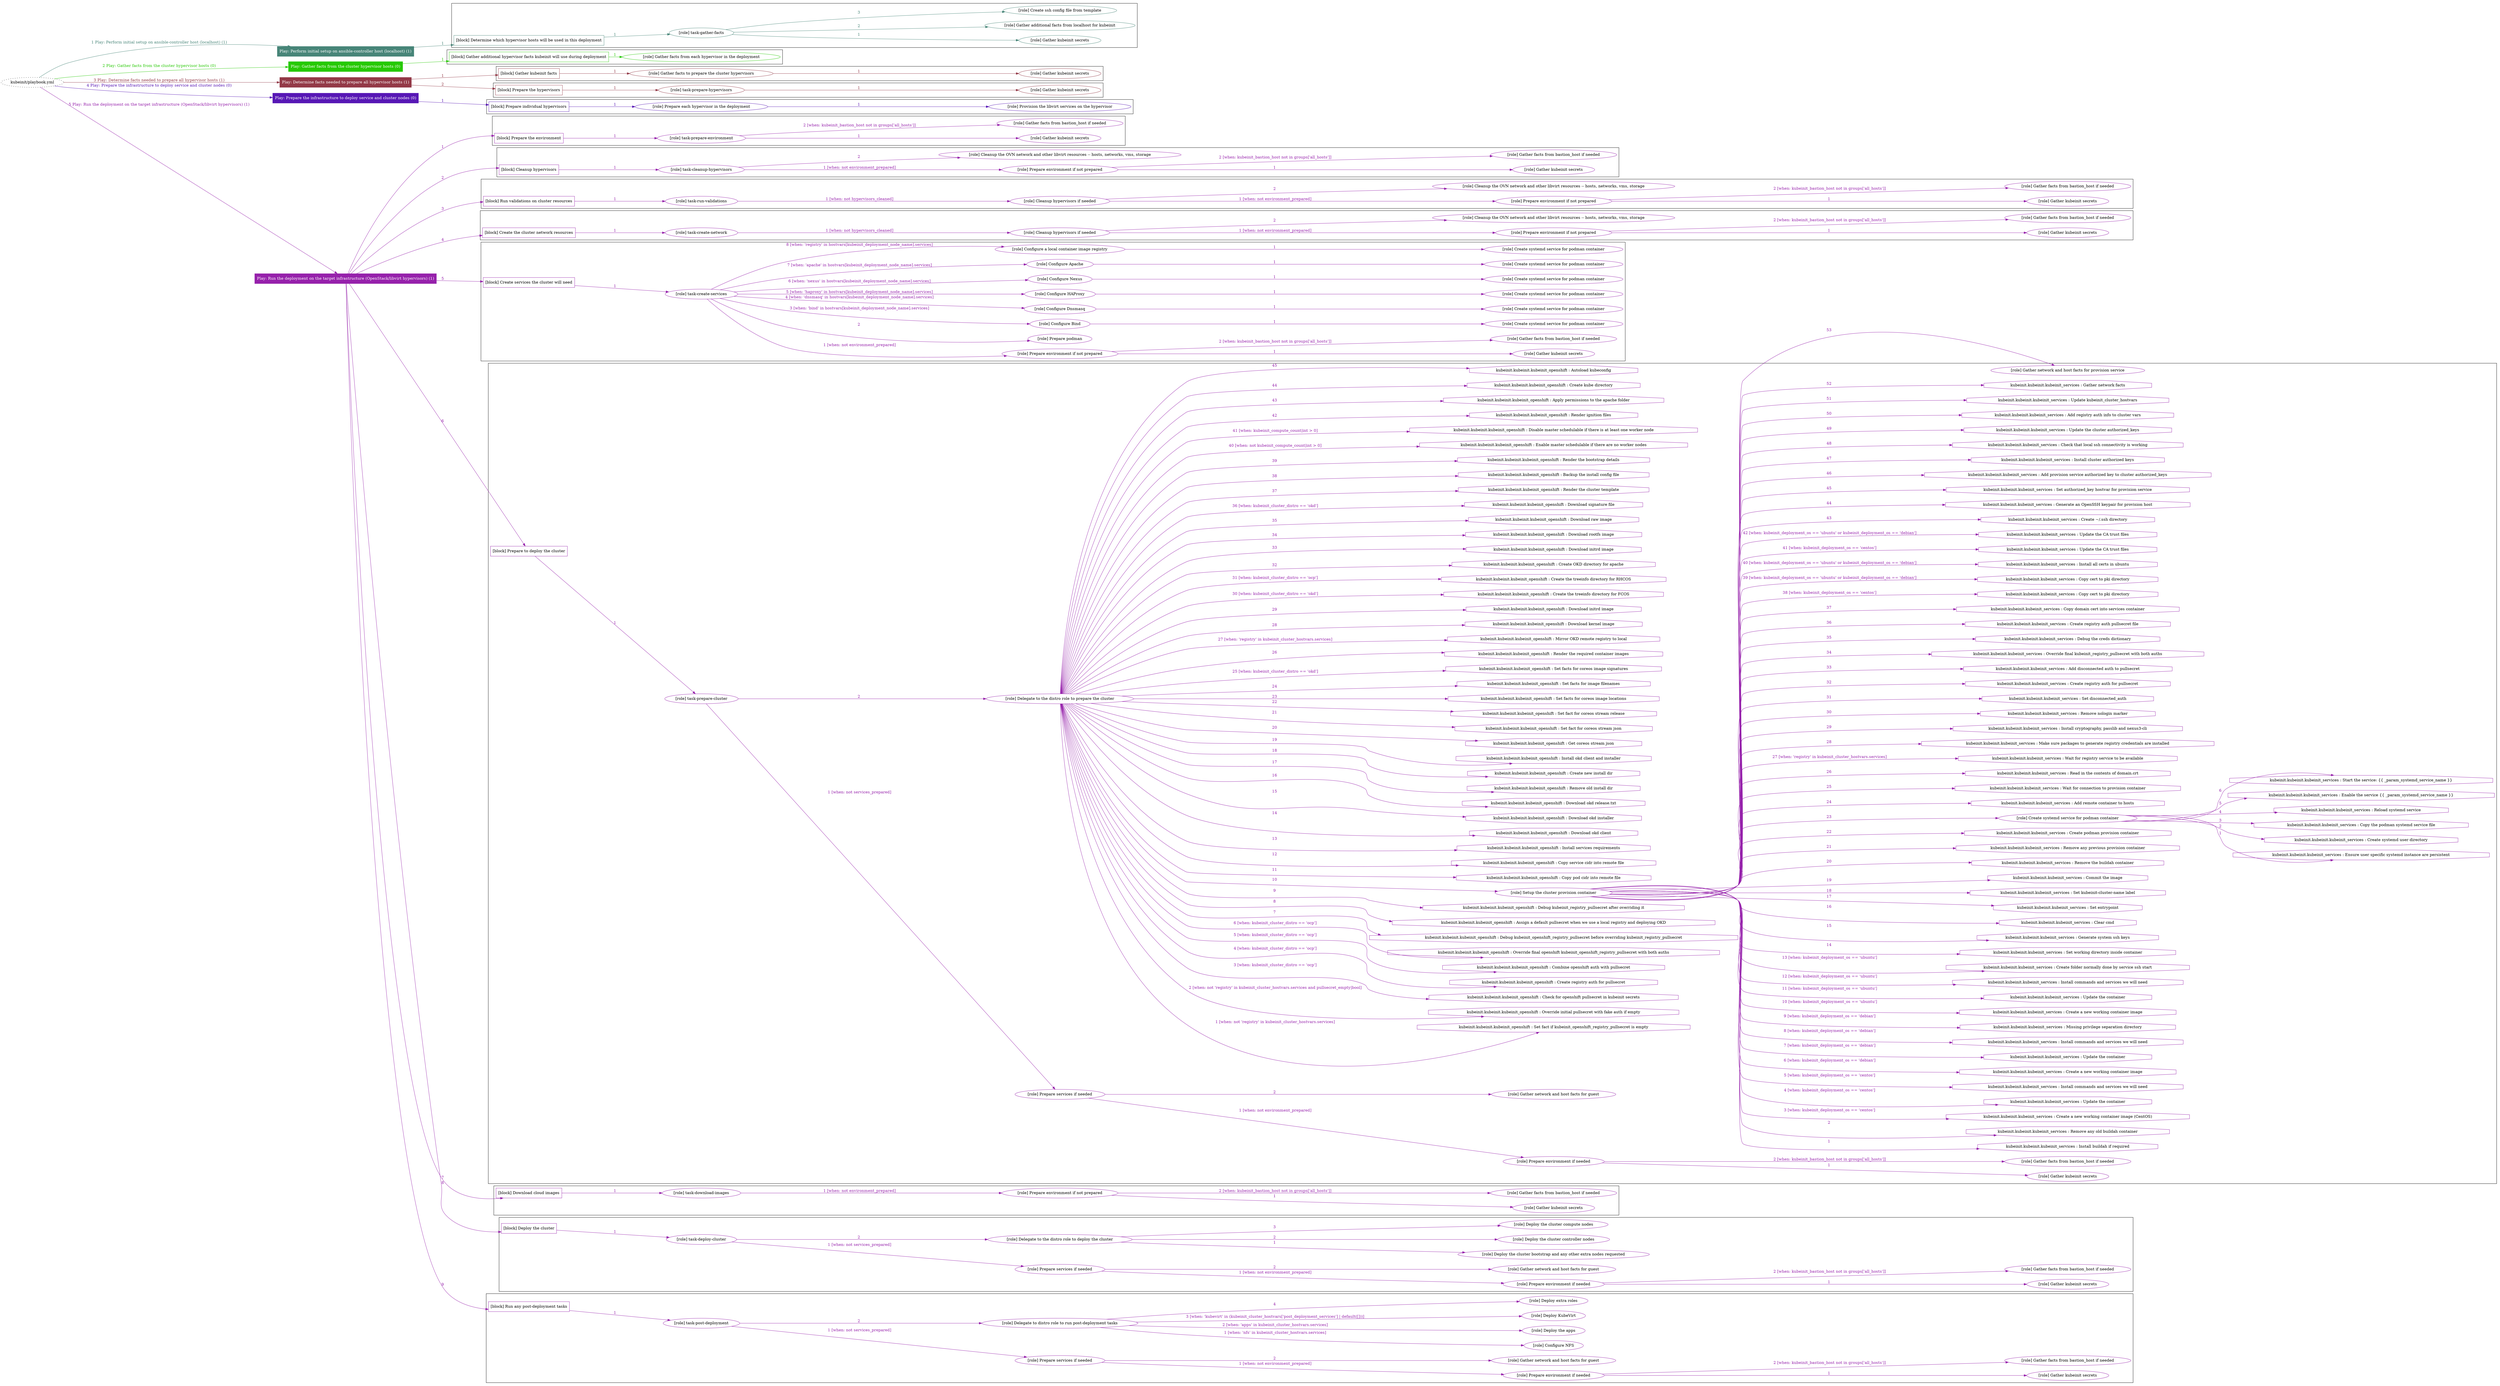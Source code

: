 digraph {
	graph [concentrate=true ordering=in rankdir=LR ratio=fill]
	edge [esep=5 sep=10]
	"kubeinit/playbook.yml" [URL="/home/runner/work/kubeinit/kubeinit/kubeinit/playbook.yml" id=playbook_11cd4393 style=dotted]
	"kubeinit/playbook.yml" -> play_caf722e2 [label="1 Play: Perform initial setup on ansible-controller host (localhost) (1)" color="#478578" fontcolor="#478578" id=edge_play_caf722e2 labeltooltip="1 Play: Perform initial setup on ansible-controller host (localhost) (1)" tooltip="1 Play: Perform initial setup on ansible-controller host (localhost) (1)"]
	subgraph "Play: Perform initial setup on ansible-controller host (localhost) (1)" {
		play_caf722e2 [label="Play: Perform initial setup on ansible-controller host (localhost) (1)" URL="/home/runner/work/kubeinit/kubeinit/kubeinit/playbook.yml" color="#478578" fontcolor="#ffffff" id=play_caf722e2 shape=box style=filled tooltip=localhost]
		play_caf722e2 -> block_d035d720 [label=1 color="#478578" fontcolor="#478578" id=edge_block_d035d720 labeltooltip=1 tooltip=1]
		subgraph cluster_block_d035d720 {
			block_d035d720 [label="[block] Determine which hypervisor hosts will be used in this deployment" URL="/home/runner/work/kubeinit/kubeinit/kubeinit/playbook.yml" color="#478578" id=block_d035d720 labeltooltip="Determine which hypervisor hosts will be used in this deployment" shape=box tooltip="Determine which hypervisor hosts will be used in this deployment"]
			block_d035d720 -> role_4e09768d [label="1 " color="#478578" fontcolor="#478578" id=edge_role_4e09768d labeltooltip="1 " tooltip="1 "]
			subgraph "task-gather-facts" {
				role_4e09768d [label="[role] task-gather-facts" URL="/home/runner/work/kubeinit/kubeinit/kubeinit/playbook.yml" color="#478578" id=role_4e09768d tooltip="task-gather-facts"]
				role_4e09768d -> role_a277fe1f [label="1 " color="#478578" fontcolor="#478578" id=edge_role_a277fe1f labeltooltip="1 " tooltip="1 "]
				subgraph "Gather kubeinit secrets" {
					role_a277fe1f [label="[role] Gather kubeinit secrets" URL="/home/runner/.ansible/collections/ansible_collections/kubeinit/kubeinit/roles/kubeinit_prepare/tasks/build_hypervisors_group.yml" color="#478578" id=role_a277fe1f tooltip="Gather kubeinit secrets"]
				}
				role_4e09768d -> role_c7e4107c [label="2 " color="#478578" fontcolor="#478578" id=edge_role_c7e4107c labeltooltip="2 " tooltip="2 "]
				subgraph "Gather additional facts from localhost for kubeinit" {
					role_c7e4107c [label="[role] Gather additional facts from localhost for kubeinit" URL="/home/runner/.ansible/collections/ansible_collections/kubeinit/kubeinit/roles/kubeinit_prepare/tasks/build_hypervisors_group.yml" color="#478578" id=role_c7e4107c tooltip="Gather additional facts from localhost for kubeinit"]
				}
				role_4e09768d -> role_080812f6 [label="3 " color="#478578" fontcolor="#478578" id=edge_role_080812f6 labeltooltip="3 " tooltip="3 "]
				subgraph "Create ssh config file from template" {
					role_080812f6 [label="[role] Create ssh config file from template" URL="/home/runner/.ansible/collections/ansible_collections/kubeinit/kubeinit/roles/kubeinit_prepare/tasks/build_hypervisors_group.yml" color="#478578" id=role_080812f6 tooltip="Create ssh config file from template"]
				}
			}
		}
	}
	"kubeinit/playbook.yml" -> play_357694f7 [label="2 Play: Gather facts from the cluster hypervisor hosts (0)" color="#26c903" fontcolor="#26c903" id=edge_play_357694f7 labeltooltip="2 Play: Gather facts from the cluster hypervisor hosts (0)" tooltip="2 Play: Gather facts from the cluster hypervisor hosts (0)"]
	subgraph "Play: Gather facts from the cluster hypervisor hosts (0)" {
		play_357694f7 [label="Play: Gather facts from the cluster hypervisor hosts (0)" URL="/home/runner/work/kubeinit/kubeinit/kubeinit/playbook.yml" color="#26c903" fontcolor="#ffffff" id=play_357694f7 shape=box style=filled tooltip="Play: Gather facts from the cluster hypervisor hosts (0)"]
		play_357694f7 -> block_fb514ba0 [label=1 color="#26c903" fontcolor="#26c903" id=edge_block_fb514ba0 labeltooltip=1 tooltip=1]
		subgraph cluster_block_fb514ba0 {
			block_fb514ba0 [label="[block] Gather additional hypervisor facts kubeinit will use during deployment" URL="/home/runner/work/kubeinit/kubeinit/kubeinit/playbook.yml" color="#26c903" id=block_fb514ba0 labeltooltip="Gather additional hypervisor facts kubeinit will use during deployment" shape=box tooltip="Gather additional hypervisor facts kubeinit will use during deployment"]
			block_fb514ba0 -> role_c312ed95 [label="1 " color="#26c903" fontcolor="#26c903" id=edge_role_c312ed95 labeltooltip="1 " tooltip="1 "]
			subgraph "Gather facts from each hypervisor in the deployment" {
				role_c312ed95 [label="[role] Gather facts from each hypervisor in the deployment" URL="/home/runner/work/kubeinit/kubeinit/kubeinit/playbook.yml" color="#26c903" id=role_c312ed95 tooltip="Gather facts from each hypervisor in the deployment"]
			}
		}
	}
	"kubeinit/playbook.yml" -> play_4883f66d [label="3 Play: Determine facts needed to prepare all hypervisor hosts (1)" color="#933947" fontcolor="#933947" id=edge_play_4883f66d labeltooltip="3 Play: Determine facts needed to prepare all hypervisor hosts (1)" tooltip="3 Play: Determine facts needed to prepare all hypervisor hosts (1)"]
	subgraph "Play: Determine facts needed to prepare all hypervisor hosts (1)" {
		play_4883f66d [label="Play: Determine facts needed to prepare all hypervisor hosts (1)" URL="/home/runner/work/kubeinit/kubeinit/kubeinit/playbook.yml" color="#933947" fontcolor="#ffffff" id=play_4883f66d shape=box style=filled tooltip=localhost]
		play_4883f66d -> block_def69748 [label=1 color="#933947" fontcolor="#933947" id=edge_block_def69748 labeltooltip=1 tooltip=1]
		subgraph cluster_block_def69748 {
			block_def69748 [label="[block] Gather kubeinit facts" URL="/home/runner/work/kubeinit/kubeinit/kubeinit/playbook.yml" color="#933947" id=block_def69748 labeltooltip="Gather kubeinit facts" shape=box tooltip="Gather kubeinit facts"]
			block_def69748 -> role_3671d7ab [label="1 " color="#933947" fontcolor="#933947" id=edge_role_3671d7ab labeltooltip="1 " tooltip="1 "]
			subgraph "Gather facts to prepare the cluster hypervisors" {
				role_3671d7ab [label="[role] Gather facts to prepare the cluster hypervisors" URL="/home/runner/work/kubeinit/kubeinit/kubeinit/playbook.yml" color="#933947" id=role_3671d7ab tooltip="Gather facts to prepare the cluster hypervisors"]
				role_3671d7ab -> role_77b08b57 [label="1 " color="#933947" fontcolor="#933947" id=edge_role_77b08b57 labeltooltip="1 " tooltip="1 "]
				subgraph "Gather kubeinit secrets" {
					role_77b08b57 [label="[role] Gather kubeinit secrets" URL="/home/runner/.ansible/collections/ansible_collections/kubeinit/kubeinit/roles/kubeinit_prepare/tasks/gather_kubeinit_facts.yml" color="#933947" id=role_77b08b57 tooltip="Gather kubeinit secrets"]
				}
			}
		}
		play_4883f66d -> block_1c99ed13 [label=2 color="#933947" fontcolor="#933947" id=edge_block_1c99ed13 labeltooltip=2 tooltip=2]
		subgraph cluster_block_1c99ed13 {
			block_1c99ed13 [label="[block] Prepare the hypervisors" URL="/home/runner/work/kubeinit/kubeinit/kubeinit/playbook.yml" color="#933947" id=block_1c99ed13 labeltooltip="Prepare the hypervisors" shape=box tooltip="Prepare the hypervisors"]
			block_1c99ed13 -> role_2e01599b [label="1 " color="#933947" fontcolor="#933947" id=edge_role_2e01599b labeltooltip="1 " tooltip="1 "]
			subgraph "task-prepare-hypervisors" {
				role_2e01599b [label="[role] task-prepare-hypervisors" URL="/home/runner/work/kubeinit/kubeinit/kubeinit/playbook.yml" color="#933947" id=role_2e01599b tooltip="task-prepare-hypervisors"]
				role_2e01599b -> role_a5287d74 [label="1 " color="#933947" fontcolor="#933947" id=edge_role_a5287d74 labeltooltip="1 " tooltip="1 "]
				subgraph "Gather kubeinit secrets" {
					role_a5287d74 [label="[role] Gather kubeinit secrets" URL="/home/runner/.ansible/collections/ansible_collections/kubeinit/kubeinit/roles/kubeinit_prepare/tasks/gather_kubeinit_facts.yml" color="#933947" id=role_a5287d74 tooltip="Gather kubeinit secrets"]
				}
			}
		}
	}
	"kubeinit/playbook.yml" -> play_2eab5015 [label="4 Play: Prepare the infrastructure to deploy service and cluster nodes (0)" color="#5717b5" fontcolor="#5717b5" id=edge_play_2eab5015 labeltooltip="4 Play: Prepare the infrastructure to deploy service and cluster nodes (0)" tooltip="4 Play: Prepare the infrastructure to deploy service and cluster nodes (0)"]
	subgraph "Play: Prepare the infrastructure to deploy service and cluster nodes (0)" {
		play_2eab5015 [label="Play: Prepare the infrastructure to deploy service and cluster nodes (0)" URL="/home/runner/work/kubeinit/kubeinit/kubeinit/playbook.yml" color="#5717b5" fontcolor="#ffffff" id=play_2eab5015 shape=box style=filled tooltip="Play: Prepare the infrastructure to deploy service and cluster nodes (0)"]
		play_2eab5015 -> block_8eff889d [label=1 color="#5717b5" fontcolor="#5717b5" id=edge_block_8eff889d labeltooltip=1 tooltip=1]
		subgraph cluster_block_8eff889d {
			block_8eff889d [label="[block] Prepare individual hypervisors" URL="/home/runner/work/kubeinit/kubeinit/kubeinit/playbook.yml" color="#5717b5" id=block_8eff889d labeltooltip="Prepare individual hypervisors" shape=box tooltip="Prepare individual hypervisors"]
			block_8eff889d -> role_459d75ed [label="1 " color="#5717b5" fontcolor="#5717b5" id=edge_role_459d75ed labeltooltip="1 " tooltip="1 "]
			subgraph "Prepare each hypervisor in the deployment" {
				role_459d75ed [label="[role] Prepare each hypervisor in the deployment" URL="/home/runner/work/kubeinit/kubeinit/kubeinit/playbook.yml" color="#5717b5" id=role_459d75ed tooltip="Prepare each hypervisor in the deployment"]
				role_459d75ed -> role_82249061 [label="1 " color="#5717b5" fontcolor="#5717b5" id=edge_role_82249061 labeltooltip="1 " tooltip="1 "]
				subgraph "Provision the libvirt services on the hypervisor" {
					role_82249061 [label="[role] Provision the libvirt services on the hypervisor" URL="/home/runner/.ansible/collections/ansible_collections/kubeinit/kubeinit/roles/kubeinit_prepare/tasks/prepare_hypervisor.yml" color="#5717b5" id=role_82249061 tooltip="Provision the libvirt services on the hypervisor"]
				}
			}
		}
	}
	"kubeinit/playbook.yml" -> play_3af31afe [label="5 Play: Run the deployment on the target infrastructure (OpenStack/libvirt hypervisors) (1)" color="#9621ab" fontcolor="#9621ab" id=edge_play_3af31afe labeltooltip="5 Play: Run the deployment on the target infrastructure (OpenStack/libvirt hypervisors) (1)" tooltip="5 Play: Run the deployment on the target infrastructure (OpenStack/libvirt hypervisors) (1)"]
	subgraph "Play: Run the deployment on the target infrastructure (OpenStack/libvirt hypervisors) (1)" {
		play_3af31afe [label="Play: Run the deployment on the target infrastructure (OpenStack/libvirt hypervisors) (1)" URL="/home/runner/work/kubeinit/kubeinit/kubeinit/playbook.yml" color="#9621ab" fontcolor="#ffffff" id=play_3af31afe shape=box style=filled tooltip=localhost]
		play_3af31afe -> block_86dbceb3 [label=1 color="#9621ab" fontcolor="#9621ab" id=edge_block_86dbceb3 labeltooltip=1 tooltip=1]
		subgraph cluster_block_86dbceb3 {
			block_86dbceb3 [label="[block] Prepare the environment" URL="/home/runner/work/kubeinit/kubeinit/kubeinit/playbook.yml" color="#9621ab" id=block_86dbceb3 labeltooltip="Prepare the environment" shape=box tooltip="Prepare the environment"]
			block_86dbceb3 -> role_2aa34e46 [label="1 " color="#9621ab" fontcolor="#9621ab" id=edge_role_2aa34e46 labeltooltip="1 " tooltip="1 "]
			subgraph "task-prepare-environment" {
				role_2aa34e46 [label="[role] task-prepare-environment" URL="/home/runner/work/kubeinit/kubeinit/kubeinit/playbook.yml" color="#9621ab" id=role_2aa34e46 tooltip="task-prepare-environment"]
				role_2aa34e46 -> role_3ad99ad6 [label="1 " color="#9621ab" fontcolor="#9621ab" id=edge_role_3ad99ad6 labeltooltip="1 " tooltip="1 "]
				subgraph "Gather kubeinit secrets" {
					role_3ad99ad6 [label="[role] Gather kubeinit secrets" URL="/home/runner/.ansible/collections/ansible_collections/kubeinit/kubeinit/roles/kubeinit_prepare/tasks/gather_kubeinit_facts.yml" color="#9621ab" id=role_3ad99ad6 tooltip="Gather kubeinit secrets"]
				}
				role_2aa34e46 -> role_099815c0 [label="2 [when: kubeinit_bastion_host not in groups['all_hosts']]" color="#9621ab" fontcolor="#9621ab" id=edge_role_099815c0 labeltooltip="2 [when: kubeinit_bastion_host not in groups['all_hosts']]" tooltip="2 [when: kubeinit_bastion_host not in groups['all_hosts']]"]
				subgraph "Gather facts from bastion_host if needed" {
					role_099815c0 [label="[role] Gather facts from bastion_host if needed" URL="/home/runner/.ansible/collections/ansible_collections/kubeinit/kubeinit/roles/kubeinit_prepare/tasks/main.yml" color="#9621ab" id=role_099815c0 tooltip="Gather facts from bastion_host if needed"]
				}
			}
		}
		play_3af31afe -> block_92614f6a [label=2 color="#9621ab" fontcolor="#9621ab" id=edge_block_92614f6a labeltooltip=2 tooltip=2]
		subgraph cluster_block_92614f6a {
			block_92614f6a [label="[block] Cleanup hypervisors" URL="/home/runner/work/kubeinit/kubeinit/kubeinit/playbook.yml" color="#9621ab" id=block_92614f6a labeltooltip="Cleanup hypervisors" shape=box tooltip="Cleanup hypervisors"]
			block_92614f6a -> role_24fdc95f [label="1 " color="#9621ab" fontcolor="#9621ab" id=edge_role_24fdc95f labeltooltip="1 " tooltip="1 "]
			subgraph "task-cleanup-hypervisors" {
				role_24fdc95f [label="[role] task-cleanup-hypervisors" URL="/home/runner/work/kubeinit/kubeinit/kubeinit/playbook.yml" color="#9621ab" id=role_24fdc95f tooltip="task-cleanup-hypervisors"]
				role_24fdc95f -> role_3f03bb66 [label="1 [when: not environment_prepared]" color="#9621ab" fontcolor="#9621ab" id=edge_role_3f03bb66 labeltooltip="1 [when: not environment_prepared]" tooltip="1 [when: not environment_prepared]"]
				subgraph "Prepare environment if not prepared" {
					role_3f03bb66 [label="[role] Prepare environment if not prepared" URL="/home/runner/.ansible/collections/ansible_collections/kubeinit/kubeinit/roles/kubeinit_libvirt/tasks/cleanup_hypervisors.yml" color="#9621ab" id=role_3f03bb66 tooltip="Prepare environment if not prepared"]
					role_3f03bb66 -> role_dab0f6bb [label="1 " color="#9621ab" fontcolor="#9621ab" id=edge_role_dab0f6bb labeltooltip="1 " tooltip="1 "]
					subgraph "Gather kubeinit secrets" {
						role_dab0f6bb [label="[role] Gather kubeinit secrets" URL="/home/runner/.ansible/collections/ansible_collections/kubeinit/kubeinit/roles/kubeinit_prepare/tasks/gather_kubeinit_facts.yml" color="#9621ab" id=role_dab0f6bb tooltip="Gather kubeinit secrets"]
					}
					role_3f03bb66 -> role_fc625ed7 [label="2 [when: kubeinit_bastion_host not in groups['all_hosts']]" color="#9621ab" fontcolor="#9621ab" id=edge_role_fc625ed7 labeltooltip="2 [when: kubeinit_bastion_host not in groups['all_hosts']]" tooltip="2 [when: kubeinit_bastion_host not in groups['all_hosts']]"]
					subgraph "Gather facts from bastion_host if needed" {
						role_fc625ed7 [label="[role] Gather facts from bastion_host if needed" URL="/home/runner/.ansible/collections/ansible_collections/kubeinit/kubeinit/roles/kubeinit_prepare/tasks/main.yml" color="#9621ab" id=role_fc625ed7 tooltip="Gather facts from bastion_host if needed"]
					}
				}
				role_24fdc95f -> role_06d2ea64 [label="2 " color="#9621ab" fontcolor="#9621ab" id=edge_role_06d2ea64 labeltooltip="2 " tooltip="2 "]
				subgraph "Cleanup the OVN network and other libvirt resources -- hosts, networks, vms, storage" {
					role_06d2ea64 [label="[role] Cleanup the OVN network and other libvirt resources -- hosts, networks, vms, storage" URL="/home/runner/.ansible/collections/ansible_collections/kubeinit/kubeinit/roles/kubeinit_libvirt/tasks/cleanup_hypervisors.yml" color="#9621ab" id=role_06d2ea64 tooltip="Cleanup the OVN network and other libvirt resources -- hosts, networks, vms, storage"]
				}
			}
		}
		play_3af31afe -> block_e8ee4ad6 [label=3 color="#9621ab" fontcolor="#9621ab" id=edge_block_e8ee4ad6 labeltooltip=3 tooltip=3]
		subgraph cluster_block_e8ee4ad6 {
			block_e8ee4ad6 [label="[block] Run validations on cluster resources" URL="/home/runner/work/kubeinit/kubeinit/kubeinit/playbook.yml" color="#9621ab" id=block_e8ee4ad6 labeltooltip="Run validations on cluster resources" shape=box tooltip="Run validations on cluster resources"]
			block_e8ee4ad6 -> role_adfea432 [label="1 " color="#9621ab" fontcolor="#9621ab" id=edge_role_adfea432 labeltooltip="1 " tooltip="1 "]
			subgraph "task-run-validations" {
				role_adfea432 [label="[role] task-run-validations" URL="/home/runner/work/kubeinit/kubeinit/kubeinit/playbook.yml" color="#9621ab" id=role_adfea432 tooltip="task-run-validations"]
				role_adfea432 -> role_908d9da6 [label="1 [when: not hypervisors_cleaned]" color="#9621ab" fontcolor="#9621ab" id=edge_role_908d9da6 labeltooltip="1 [when: not hypervisors_cleaned]" tooltip="1 [when: not hypervisors_cleaned]"]
				subgraph "Cleanup hypervisors if needed" {
					role_908d9da6 [label="[role] Cleanup hypervisors if needed" URL="/home/runner/.ansible/collections/ansible_collections/kubeinit/kubeinit/roles/kubeinit_validations/tasks/main.yml" color="#9621ab" id=role_908d9da6 tooltip="Cleanup hypervisors if needed"]
					role_908d9da6 -> role_81a89c65 [label="1 [when: not environment_prepared]" color="#9621ab" fontcolor="#9621ab" id=edge_role_81a89c65 labeltooltip="1 [when: not environment_prepared]" tooltip="1 [when: not environment_prepared]"]
					subgraph "Prepare environment if not prepared" {
						role_81a89c65 [label="[role] Prepare environment if not prepared" URL="/home/runner/.ansible/collections/ansible_collections/kubeinit/kubeinit/roles/kubeinit_libvirt/tasks/cleanup_hypervisors.yml" color="#9621ab" id=role_81a89c65 tooltip="Prepare environment if not prepared"]
						role_81a89c65 -> role_05a9c8c5 [label="1 " color="#9621ab" fontcolor="#9621ab" id=edge_role_05a9c8c5 labeltooltip="1 " tooltip="1 "]
						subgraph "Gather kubeinit secrets" {
							role_05a9c8c5 [label="[role] Gather kubeinit secrets" URL="/home/runner/.ansible/collections/ansible_collections/kubeinit/kubeinit/roles/kubeinit_prepare/tasks/gather_kubeinit_facts.yml" color="#9621ab" id=role_05a9c8c5 tooltip="Gather kubeinit secrets"]
						}
						role_81a89c65 -> role_44ac15ef [label="2 [when: kubeinit_bastion_host not in groups['all_hosts']]" color="#9621ab" fontcolor="#9621ab" id=edge_role_44ac15ef labeltooltip="2 [when: kubeinit_bastion_host not in groups['all_hosts']]" tooltip="2 [when: kubeinit_bastion_host not in groups['all_hosts']]"]
						subgraph "Gather facts from bastion_host if needed" {
							role_44ac15ef [label="[role] Gather facts from bastion_host if needed" URL="/home/runner/.ansible/collections/ansible_collections/kubeinit/kubeinit/roles/kubeinit_prepare/tasks/main.yml" color="#9621ab" id=role_44ac15ef tooltip="Gather facts from bastion_host if needed"]
						}
					}
					role_908d9da6 -> role_d78db297 [label="2 " color="#9621ab" fontcolor="#9621ab" id=edge_role_d78db297 labeltooltip="2 " tooltip="2 "]
					subgraph "Cleanup the OVN network and other libvirt resources -- hosts, networks, vms, storage" {
						role_d78db297 [label="[role] Cleanup the OVN network and other libvirt resources -- hosts, networks, vms, storage" URL="/home/runner/.ansible/collections/ansible_collections/kubeinit/kubeinit/roles/kubeinit_libvirt/tasks/cleanup_hypervisors.yml" color="#9621ab" id=role_d78db297 tooltip="Cleanup the OVN network and other libvirt resources -- hosts, networks, vms, storage"]
					}
				}
			}
		}
		play_3af31afe -> block_bf377acb [label=4 color="#9621ab" fontcolor="#9621ab" id=edge_block_bf377acb labeltooltip=4 tooltip=4]
		subgraph cluster_block_bf377acb {
			block_bf377acb [label="[block] Create the cluster network resources" URL="/home/runner/work/kubeinit/kubeinit/kubeinit/playbook.yml" color="#9621ab" id=block_bf377acb labeltooltip="Create the cluster network resources" shape=box tooltip="Create the cluster network resources"]
			block_bf377acb -> role_13ff7871 [label="1 " color="#9621ab" fontcolor="#9621ab" id=edge_role_13ff7871 labeltooltip="1 " tooltip="1 "]
			subgraph "task-create-network" {
				role_13ff7871 [label="[role] task-create-network" URL="/home/runner/work/kubeinit/kubeinit/kubeinit/playbook.yml" color="#9621ab" id=role_13ff7871 tooltip="task-create-network"]
				role_13ff7871 -> role_1fd82ee5 [label="1 [when: not hypervisors_cleaned]" color="#9621ab" fontcolor="#9621ab" id=edge_role_1fd82ee5 labeltooltip="1 [when: not hypervisors_cleaned]" tooltip="1 [when: not hypervisors_cleaned]"]
				subgraph "Cleanup hypervisors if needed" {
					role_1fd82ee5 [label="[role] Cleanup hypervisors if needed" URL="/home/runner/.ansible/collections/ansible_collections/kubeinit/kubeinit/roles/kubeinit_libvirt/tasks/create_network.yml" color="#9621ab" id=role_1fd82ee5 tooltip="Cleanup hypervisors if needed"]
					role_1fd82ee5 -> role_71cc8c7f [label="1 [when: not environment_prepared]" color="#9621ab" fontcolor="#9621ab" id=edge_role_71cc8c7f labeltooltip="1 [when: not environment_prepared]" tooltip="1 [when: not environment_prepared]"]
					subgraph "Prepare environment if not prepared" {
						role_71cc8c7f [label="[role] Prepare environment if not prepared" URL="/home/runner/.ansible/collections/ansible_collections/kubeinit/kubeinit/roles/kubeinit_libvirt/tasks/cleanup_hypervisors.yml" color="#9621ab" id=role_71cc8c7f tooltip="Prepare environment if not prepared"]
						role_71cc8c7f -> role_489d690c [label="1 " color="#9621ab" fontcolor="#9621ab" id=edge_role_489d690c labeltooltip="1 " tooltip="1 "]
						subgraph "Gather kubeinit secrets" {
							role_489d690c [label="[role] Gather kubeinit secrets" URL="/home/runner/.ansible/collections/ansible_collections/kubeinit/kubeinit/roles/kubeinit_prepare/tasks/gather_kubeinit_facts.yml" color="#9621ab" id=role_489d690c tooltip="Gather kubeinit secrets"]
						}
						role_71cc8c7f -> role_109284b7 [label="2 [when: kubeinit_bastion_host not in groups['all_hosts']]" color="#9621ab" fontcolor="#9621ab" id=edge_role_109284b7 labeltooltip="2 [when: kubeinit_bastion_host not in groups['all_hosts']]" tooltip="2 [when: kubeinit_bastion_host not in groups['all_hosts']]"]
						subgraph "Gather facts from bastion_host if needed" {
							role_109284b7 [label="[role] Gather facts from bastion_host if needed" URL="/home/runner/.ansible/collections/ansible_collections/kubeinit/kubeinit/roles/kubeinit_prepare/tasks/main.yml" color="#9621ab" id=role_109284b7 tooltip="Gather facts from bastion_host if needed"]
						}
					}
					role_1fd82ee5 -> role_be5bbc6b [label="2 " color="#9621ab" fontcolor="#9621ab" id=edge_role_be5bbc6b labeltooltip="2 " tooltip="2 "]
					subgraph "Cleanup the OVN network and other libvirt resources -- hosts, networks, vms, storage" {
						role_be5bbc6b [label="[role] Cleanup the OVN network and other libvirt resources -- hosts, networks, vms, storage" URL="/home/runner/.ansible/collections/ansible_collections/kubeinit/kubeinit/roles/kubeinit_libvirt/tasks/cleanup_hypervisors.yml" color="#9621ab" id=role_be5bbc6b tooltip="Cleanup the OVN network and other libvirt resources -- hosts, networks, vms, storage"]
					}
				}
			}
		}
		play_3af31afe -> block_b9ab2375 [label=5 color="#9621ab" fontcolor="#9621ab" id=edge_block_b9ab2375 labeltooltip=5 tooltip=5]
		subgraph cluster_block_b9ab2375 {
			block_b9ab2375 [label="[block] Create services the cluster will need" URL="/home/runner/work/kubeinit/kubeinit/kubeinit/playbook.yml" color="#9621ab" id=block_b9ab2375 labeltooltip="Create services the cluster will need" shape=box tooltip="Create services the cluster will need"]
			block_b9ab2375 -> role_c751b2cc [label="1 " color="#9621ab" fontcolor="#9621ab" id=edge_role_c751b2cc labeltooltip="1 " tooltip="1 "]
			subgraph "task-create-services" {
				role_c751b2cc [label="[role] task-create-services" URL="/home/runner/work/kubeinit/kubeinit/kubeinit/playbook.yml" color="#9621ab" id=role_c751b2cc tooltip="task-create-services"]
				role_c751b2cc -> role_fc6001df [label="1 [when: not environment_prepared]" color="#9621ab" fontcolor="#9621ab" id=edge_role_fc6001df labeltooltip="1 [when: not environment_prepared]" tooltip="1 [when: not environment_prepared]"]
				subgraph "Prepare environment if not prepared" {
					role_fc6001df [label="[role] Prepare environment if not prepared" URL="/home/runner/.ansible/collections/ansible_collections/kubeinit/kubeinit/roles/kubeinit_services/tasks/main.yml" color="#9621ab" id=role_fc6001df tooltip="Prepare environment if not prepared"]
					role_fc6001df -> role_40b2f970 [label="1 " color="#9621ab" fontcolor="#9621ab" id=edge_role_40b2f970 labeltooltip="1 " tooltip="1 "]
					subgraph "Gather kubeinit secrets" {
						role_40b2f970 [label="[role] Gather kubeinit secrets" URL="/home/runner/.ansible/collections/ansible_collections/kubeinit/kubeinit/roles/kubeinit_prepare/tasks/gather_kubeinit_facts.yml" color="#9621ab" id=role_40b2f970 tooltip="Gather kubeinit secrets"]
					}
					role_fc6001df -> role_058382a4 [label="2 [when: kubeinit_bastion_host not in groups['all_hosts']]" color="#9621ab" fontcolor="#9621ab" id=edge_role_058382a4 labeltooltip="2 [when: kubeinit_bastion_host not in groups['all_hosts']]" tooltip="2 [when: kubeinit_bastion_host not in groups['all_hosts']]"]
					subgraph "Gather facts from bastion_host if needed" {
						role_058382a4 [label="[role] Gather facts from bastion_host if needed" URL="/home/runner/.ansible/collections/ansible_collections/kubeinit/kubeinit/roles/kubeinit_prepare/tasks/main.yml" color="#9621ab" id=role_058382a4 tooltip="Gather facts from bastion_host if needed"]
					}
				}
				role_c751b2cc -> role_20eb108d [label="2 " color="#9621ab" fontcolor="#9621ab" id=edge_role_20eb108d labeltooltip="2 " tooltip="2 "]
				subgraph "Prepare podman" {
					role_20eb108d [label="[role] Prepare podman" URL="/home/runner/.ansible/collections/ansible_collections/kubeinit/kubeinit/roles/kubeinit_services/tasks/00_create_service_pod.yml" color="#9621ab" id=role_20eb108d tooltip="Prepare podman"]
				}
				role_c751b2cc -> role_a48e2b1d [label="3 [when: 'bind' in hostvars[kubeinit_deployment_node_name].services]" color="#9621ab" fontcolor="#9621ab" id=edge_role_a48e2b1d labeltooltip="3 [when: 'bind' in hostvars[kubeinit_deployment_node_name].services]" tooltip="3 [when: 'bind' in hostvars[kubeinit_deployment_node_name].services]"]
				subgraph "Configure Bind" {
					role_a48e2b1d [label="[role] Configure Bind" URL="/home/runner/.ansible/collections/ansible_collections/kubeinit/kubeinit/roles/kubeinit_services/tasks/start_services_containers.yml" color="#9621ab" id=role_a48e2b1d tooltip="Configure Bind"]
					role_a48e2b1d -> role_65a96672 [label="1 " color="#9621ab" fontcolor="#9621ab" id=edge_role_65a96672 labeltooltip="1 " tooltip="1 "]
					subgraph "Create systemd service for podman container" {
						role_65a96672 [label="[role] Create systemd service for podman container" URL="/home/runner/.ansible/collections/ansible_collections/kubeinit/kubeinit/roles/kubeinit_bind/tasks/main.yml" color="#9621ab" id=role_65a96672 tooltip="Create systemd service for podman container"]
					}
				}
				role_c751b2cc -> role_a9608901 [label="4 [when: 'dnsmasq' in hostvars[kubeinit_deployment_node_name].services]" color="#9621ab" fontcolor="#9621ab" id=edge_role_a9608901 labeltooltip="4 [when: 'dnsmasq' in hostvars[kubeinit_deployment_node_name].services]" tooltip="4 [when: 'dnsmasq' in hostvars[kubeinit_deployment_node_name].services]"]
				subgraph "Configure Dnsmasq" {
					role_a9608901 [label="[role] Configure Dnsmasq" URL="/home/runner/.ansible/collections/ansible_collections/kubeinit/kubeinit/roles/kubeinit_services/tasks/start_services_containers.yml" color="#9621ab" id=role_a9608901 tooltip="Configure Dnsmasq"]
					role_a9608901 -> role_a56fc67f [label="1 " color="#9621ab" fontcolor="#9621ab" id=edge_role_a56fc67f labeltooltip="1 " tooltip="1 "]
					subgraph "Create systemd service for podman container" {
						role_a56fc67f [label="[role] Create systemd service for podman container" URL="/home/runner/.ansible/collections/ansible_collections/kubeinit/kubeinit/roles/kubeinit_dnsmasq/tasks/main.yml" color="#9621ab" id=role_a56fc67f tooltip="Create systemd service for podman container"]
					}
				}
				role_c751b2cc -> role_e95bb233 [label="5 [when: 'haproxy' in hostvars[kubeinit_deployment_node_name].services]" color="#9621ab" fontcolor="#9621ab" id=edge_role_e95bb233 labeltooltip="5 [when: 'haproxy' in hostvars[kubeinit_deployment_node_name].services]" tooltip="5 [when: 'haproxy' in hostvars[kubeinit_deployment_node_name].services]"]
				subgraph "Configure HAProxy" {
					role_e95bb233 [label="[role] Configure HAProxy" URL="/home/runner/.ansible/collections/ansible_collections/kubeinit/kubeinit/roles/kubeinit_services/tasks/start_services_containers.yml" color="#9621ab" id=role_e95bb233 tooltip="Configure HAProxy"]
					role_e95bb233 -> role_102d9a20 [label="1 " color="#9621ab" fontcolor="#9621ab" id=edge_role_102d9a20 labeltooltip="1 " tooltip="1 "]
					subgraph "Create systemd service for podman container" {
						role_102d9a20 [label="[role] Create systemd service for podman container" URL="/home/runner/.ansible/collections/ansible_collections/kubeinit/kubeinit/roles/kubeinit_haproxy/tasks/main.yml" color="#9621ab" id=role_102d9a20 tooltip="Create systemd service for podman container"]
					}
				}
				role_c751b2cc -> role_5a77afc1 [label="6 [when: 'nexus' in hostvars[kubeinit_deployment_node_name].services]" color="#9621ab" fontcolor="#9621ab" id=edge_role_5a77afc1 labeltooltip="6 [when: 'nexus' in hostvars[kubeinit_deployment_node_name].services]" tooltip="6 [when: 'nexus' in hostvars[kubeinit_deployment_node_name].services]"]
				subgraph "Configure Nexus" {
					role_5a77afc1 [label="[role] Configure Nexus" URL="/home/runner/.ansible/collections/ansible_collections/kubeinit/kubeinit/roles/kubeinit_services/tasks/start_services_containers.yml" color="#9621ab" id=role_5a77afc1 tooltip="Configure Nexus"]
					role_5a77afc1 -> role_7f0691bd [label="1 " color="#9621ab" fontcolor="#9621ab" id=edge_role_7f0691bd labeltooltip="1 " tooltip="1 "]
					subgraph "Create systemd service for podman container" {
						role_7f0691bd [label="[role] Create systemd service for podman container" URL="/home/runner/.ansible/collections/ansible_collections/kubeinit/kubeinit/roles/kubeinit_nexus/tasks/main.yml" color="#9621ab" id=role_7f0691bd tooltip="Create systemd service for podman container"]
					}
				}
				role_c751b2cc -> role_a2838b4b [label="7 [when: 'apache' in hostvars[kubeinit_deployment_node_name].services]" color="#9621ab" fontcolor="#9621ab" id=edge_role_a2838b4b labeltooltip="7 [when: 'apache' in hostvars[kubeinit_deployment_node_name].services]" tooltip="7 [when: 'apache' in hostvars[kubeinit_deployment_node_name].services]"]
				subgraph "Configure Apache" {
					role_a2838b4b [label="[role] Configure Apache" URL="/home/runner/.ansible/collections/ansible_collections/kubeinit/kubeinit/roles/kubeinit_services/tasks/start_services_containers.yml" color="#9621ab" id=role_a2838b4b tooltip="Configure Apache"]
					role_a2838b4b -> role_bce18a03 [label="1 " color="#9621ab" fontcolor="#9621ab" id=edge_role_bce18a03 labeltooltip="1 " tooltip="1 "]
					subgraph "Create systemd service for podman container" {
						role_bce18a03 [label="[role] Create systemd service for podman container" URL="/home/runner/.ansible/collections/ansible_collections/kubeinit/kubeinit/roles/kubeinit_apache/tasks/main.yml" color="#9621ab" id=role_bce18a03 tooltip="Create systemd service for podman container"]
					}
				}
				role_c751b2cc -> role_a89fc67b [label="8 [when: 'registry' in hostvars[kubeinit_deployment_node_name].services]" color="#9621ab" fontcolor="#9621ab" id=edge_role_a89fc67b labeltooltip="8 [when: 'registry' in hostvars[kubeinit_deployment_node_name].services]" tooltip="8 [when: 'registry' in hostvars[kubeinit_deployment_node_name].services]"]
				subgraph "Configure a local container image registry" {
					role_a89fc67b [label="[role] Configure a local container image registry" URL="/home/runner/.ansible/collections/ansible_collections/kubeinit/kubeinit/roles/kubeinit_services/tasks/start_services_containers.yml" color="#9621ab" id=role_a89fc67b tooltip="Configure a local container image registry"]
					role_a89fc67b -> role_7c0243f4 [label="1 " color="#9621ab" fontcolor="#9621ab" id=edge_role_7c0243f4 labeltooltip="1 " tooltip="1 "]
					subgraph "Create systemd service for podman container" {
						role_7c0243f4 [label="[role] Create systemd service for podman container" URL="/home/runner/.ansible/collections/ansible_collections/kubeinit/kubeinit/roles/kubeinit_registry/tasks/main.yml" color="#9621ab" id=role_7c0243f4 tooltip="Create systemd service for podman container"]
					}
				}
			}
		}
		play_3af31afe -> block_20d16458 [label=6 color="#9621ab" fontcolor="#9621ab" id=edge_block_20d16458 labeltooltip=6 tooltip=6]
		subgraph cluster_block_20d16458 {
			block_20d16458 [label="[block] Prepare to deploy the cluster" URL="/home/runner/work/kubeinit/kubeinit/kubeinit/playbook.yml" color="#9621ab" id=block_20d16458 labeltooltip="Prepare to deploy the cluster" shape=box tooltip="Prepare to deploy the cluster"]
			block_20d16458 -> role_8440019f [label="1 " color="#9621ab" fontcolor="#9621ab" id=edge_role_8440019f labeltooltip="1 " tooltip="1 "]
			subgraph "task-prepare-cluster" {
				role_8440019f [label="[role] task-prepare-cluster" URL="/home/runner/work/kubeinit/kubeinit/kubeinit/playbook.yml" color="#9621ab" id=role_8440019f tooltip="task-prepare-cluster"]
				role_8440019f -> role_5d5bed9d [label="1 [when: not services_prepared]" color="#9621ab" fontcolor="#9621ab" id=edge_role_5d5bed9d labeltooltip="1 [when: not services_prepared]" tooltip="1 [when: not services_prepared]"]
				subgraph "Prepare services if needed" {
					role_5d5bed9d [label="[role] Prepare services if needed" URL="/home/runner/.ansible/collections/ansible_collections/kubeinit/kubeinit/roles/kubeinit_prepare/tasks/prepare_cluster.yml" color="#9621ab" id=role_5d5bed9d tooltip="Prepare services if needed"]
					role_5d5bed9d -> role_0df9fc0b [label="1 [when: not environment_prepared]" color="#9621ab" fontcolor="#9621ab" id=edge_role_0df9fc0b labeltooltip="1 [when: not environment_prepared]" tooltip="1 [when: not environment_prepared]"]
					subgraph "Prepare environment if needed" {
						role_0df9fc0b [label="[role] Prepare environment if needed" URL="/home/runner/.ansible/collections/ansible_collections/kubeinit/kubeinit/roles/kubeinit_services/tasks/prepare_services.yml" color="#9621ab" id=role_0df9fc0b tooltip="Prepare environment if needed"]
						role_0df9fc0b -> role_8a21a910 [label="1 " color="#9621ab" fontcolor="#9621ab" id=edge_role_8a21a910 labeltooltip="1 " tooltip="1 "]
						subgraph "Gather kubeinit secrets" {
							role_8a21a910 [label="[role] Gather kubeinit secrets" URL="/home/runner/.ansible/collections/ansible_collections/kubeinit/kubeinit/roles/kubeinit_prepare/tasks/gather_kubeinit_facts.yml" color="#9621ab" id=role_8a21a910 tooltip="Gather kubeinit secrets"]
						}
						role_0df9fc0b -> role_afda0d9e [label="2 [when: kubeinit_bastion_host not in groups['all_hosts']]" color="#9621ab" fontcolor="#9621ab" id=edge_role_afda0d9e labeltooltip="2 [when: kubeinit_bastion_host not in groups['all_hosts']]" tooltip="2 [when: kubeinit_bastion_host not in groups['all_hosts']]"]
						subgraph "Gather facts from bastion_host if needed" {
							role_afda0d9e [label="[role] Gather facts from bastion_host if needed" URL="/home/runner/.ansible/collections/ansible_collections/kubeinit/kubeinit/roles/kubeinit_prepare/tasks/main.yml" color="#9621ab" id=role_afda0d9e tooltip="Gather facts from bastion_host if needed"]
						}
					}
					role_5d5bed9d -> role_eb6b3248 [label="2 " color="#9621ab" fontcolor="#9621ab" id=edge_role_eb6b3248 labeltooltip="2 " tooltip="2 "]
					subgraph "Gather network and host facts for guest" {
						role_eb6b3248 [label="[role] Gather network and host facts for guest" URL="/home/runner/.ansible/collections/ansible_collections/kubeinit/kubeinit/roles/kubeinit_services/tasks/prepare_services.yml" color="#9621ab" id=role_eb6b3248 tooltip="Gather network and host facts for guest"]
					}
				}
				role_8440019f -> role_e26e6c0f [label="2 " color="#9621ab" fontcolor="#9621ab" id=edge_role_e26e6c0f labeltooltip="2 " tooltip="2 "]
				subgraph "Delegate to the distro role to prepare the cluster" {
					role_e26e6c0f [label="[role] Delegate to the distro role to prepare the cluster" URL="/home/runner/.ansible/collections/ansible_collections/kubeinit/kubeinit/roles/kubeinit_prepare/tasks/prepare_cluster.yml" color="#9621ab" id=role_e26e6c0f tooltip="Delegate to the distro role to prepare the cluster"]
					task_c82dea53 [label="kubeinit.kubeinit.kubeinit_openshift : Set fact if kubeinit_openshift_registry_pullsecret is empty" URL="/home/runner/.ansible/collections/ansible_collections/kubeinit/kubeinit/roles/kubeinit_openshift/tasks/prepare_cluster.yml" color="#9621ab" id=task_c82dea53 shape=octagon tooltip="kubeinit.kubeinit.kubeinit_openshift : Set fact if kubeinit_openshift_registry_pullsecret is empty"]
					role_e26e6c0f -> task_c82dea53 [label="1 [when: not 'registry' in kubeinit_cluster_hostvars.services]" color="#9621ab" fontcolor="#9621ab" id=edge_task_c82dea53 labeltooltip="1 [when: not 'registry' in kubeinit_cluster_hostvars.services]" tooltip="1 [when: not 'registry' in kubeinit_cluster_hostvars.services]"]
					task_4d40bd41 [label="kubeinit.kubeinit.kubeinit_openshift : Override initial pullsecret with fake auth if empty" URL="/home/runner/.ansible/collections/ansible_collections/kubeinit/kubeinit/roles/kubeinit_openshift/tasks/prepare_cluster.yml" color="#9621ab" id=task_4d40bd41 shape=octagon tooltip="kubeinit.kubeinit.kubeinit_openshift : Override initial pullsecret with fake auth if empty"]
					role_e26e6c0f -> task_4d40bd41 [label="2 [when: not 'registry' in kubeinit_cluster_hostvars.services and pullsecret_empty|bool]" color="#9621ab" fontcolor="#9621ab" id=edge_task_4d40bd41 labeltooltip="2 [when: not 'registry' in kubeinit_cluster_hostvars.services and pullsecret_empty|bool]" tooltip="2 [when: not 'registry' in kubeinit_cluster_hostvars.services and pullsecret_empty|bool]"]
					task_e1102998 [label="kubeinit.kubeinit.kubeinit_openshift : Check for openshift pullsecret in kubeinit secrets" URL="/home/runner/.ansible/collections/ansible_collections/kubeinit/kubeinit/roles/kubeinit_openshift/tasks/prepare_cluster.yml" color="#9621ab" id=task_e1102998 shape=octagon tooltip="kubeinit.kubeinit.kubeinit_openshift : Check for openshift pullsecret in kubeinit secrets"]
					role_e26e6c0f -> task_e1102998 [label="3 [when: kubeinit_cluster_distro == 'ocp']" color="#9621ab" fontcolor="#9621ab" id=edge_task_e1102998 labeltooltip="3 [when: kubeinit_cluster_distro == 'ocp']" tooltip="3 [when: kubeinit_cluster_distro == 'ocp']"]
					task_fb9e4d71 [label="kubeinit.kubeinit.kubeinit_openshift : Create registry auth for pullsecret" URL="/home/runner/.ansible/collections/ansible_collections/kubeinit/kubeinit/roles/kubeinit_openshift/tasks/prepare_cluster.yml" color="#9621ab" id=task_fb9e4d71 shape=octagon tooltip="kubeinit.kubeinit.kubeinit_openshift : Create registry auth for pullsecret"]
					role_e26e6c0f -> task_fb9e4d71 [label="4 [when: kubeinit_cluster_distro == 'ocp']" color="#9621ab" fontcolor="#9621ab" id=edge_task_fb9e4d71 labeltooltip="4 [when: kubeinit_cluster_distro == 'ocp']" tooltip="4 [when: kubeinit_cluster_distro == 'ocp']"]
					task_2e7b6906 [label="kubeinit.kubeinit.kubeinit_openshift : Combine openshift auth with pullsecret" URL="/home/runner/.ansible/collections/ansible_collections/kubeinit/kubeinit/roles/kubeinit_openshift/tasks/prepare_cluster.yml" color="#9621ab" id=task_2e7b6906 shape=octagon tooltip="kubeinit.kubeinit.kubeinit_openshift : Combine openshift auth with pullsecret"]
					role_e26e6c0f -> task_2e7b6906 [label="5 [when: kubeinit_cluster_distro == 'ocp']" color="#9621ab" fontcolor="#9621ab" id=edge_task_2e7b6906 labeltooltip="5 [when: kubeinit_cluster_distro == 'ocp']" tooltip="5 [when: kubeinit_cluster_distro == 'ocp']"]
					task_9a90bd64 [label="kubeinit.kubeinit.kubeinit_openshift : Override final openshift kubeinit_openshift_registry_pullsecret with both auths" URL="/home/runner/.ansible/collections/ansible_collections/kubeinit/kubeinit/roles/kubeinit_openshift/tasks/prepare_cluster.yml" color="#9621ab" id=task_9a90bd64 shape=octagon tooltip="kubeinit.kubeinit.kubeinit_openshift : Override final openshift kubeinit_openshift_registry_pullsecret with both auths"]
					role_e26e6c0f -> task_9a90bd64 [label="6 [when: kubeinit_cluster_distro == 'ocp']" color="#9621ab" fontcolor="#9621ab" id=edge_task_9a90bd64 labeltooltip="6 [when: kubeinit_cluster_distro == 'ocp']" tooltip="6 [when: kubeinit_cluster_distro == 'ocp']"]
					task_1aafe993 [label="kubeinit.kubeinit.kubeinit_openshift : Debug kubeinit_openshift_registry_pullsecret before overriding kubeinit_registry_pullsecret" URL="/home/runner/.ansible/collections/ansible_collections/kubeinit/kubeinit/roles/kubeinit_openshift/tasks/prepare_cluster.yml" color="#9621ab" id=task_1aafe993 shape=octagon tooltip="kubeinit.kubeinit.kubeinit_openshift : Debug kubeinit_openshift_registry_pullsecret before overriding kubeinit_registry_pullsecret"]
					role_e26e6c0f -> task_1aafe993 [label="7 " color="#9621ab" fontcolor="#9621ab" id=edge_task_1aafe993 labeltooltip="7 " tooltip="7 "]
					task_5e256032 [label="kubeinit.kubeinit.kubeinit_openshift : Assign a default pullsecret when we use a local registry and deploying OKD" URL="/home/runner/.ansible/collections/ansible_collections/kubeinit/kubeinit/roles/kubeinit_openshift/tasks/prepare_cluster.yml" color="#9621ab" id=task_5e256032 shape=octagon tooltip="kubeinit.kubeinit.kubeinit_openshift : Assign a default pullsecret when we use a local registry and deploying OKD"]
					role_e26e6c0f -> task_5e256032 [label="8 " color="#9621ab" fontcolor="#9621ab" id=edge_task_5e256032 labeltooltip="8 " tooltip="8 "]
					task_44f87f17 [label="kubeinit.kubeinit.kubeinit_openshift : Debug kubeinit_registry_pullsecret after overriding it" URL="/home/runner/.ansible/collections/ansible_collections/kubeinit/kubeinit/roles/kubeinit_openshift/tasks/prepare_cluster.yml" color="#9621ab" id=task_44f87f17 shape=octagon tooltip="kubeinit.kubeinit.kubeinit_openshift : Debug kubeinit_registry_pullsecret after overriding it"]
					role_e26e6c0f -> task_44f87f17 [label="9 " color="#9621ab" fontcolor="#9621ab" id=edge_task_44f87f17 labeltooltip="9 " tooltip="9 "]
					role_e26e6c0f -> role_c0fd87fc [label="10 " color="#9621ab" fontcolor="#9621ab" id=edge_role_c0fd87fc labeltooltip="10 " tooltip="10 "]
					subgraph "Setup the cluster provision container" {
						role_c0fd87fc [label="[role] Setup the cluster provision container" URL="/home/runner/.ansible/collections/ansible_collections/kubeinit/kubeinit/roles/kubeinit_openshift/tasks/prepare_cluster.yml" color="#9621ab" id=role_c0fd87fc tooltip="Setup the cluster provision container"]
						task_958948f2 [label="kubeinit.kubeinit.kubeinit_services : Install buildah if required" URL="/home/runner/.ansible/collections/ansible_collections/kubeinit/kubeinit/roles/kubeinit_services/tasks/create_provision_container.yml" color="#9621ab" id=task_958948f2 shape=octagon tooltip="kubeinit.kubeinit.kubeinit_services : Install buildah if required"]
						role_c0fd87fc -> task_958948f2 [label="1 " color="#9621ab" fontcolor="#9621ab" id=edge_task_958948f2 labeltooltip="1 " tooltip="1 "]
						task_55976fab [label="kubeinit.kubeinit.kubeinit_services : Remove any old buildah container" URL="/home/runner/.ansible/collections/ansible_collections/kubeinit/kubeinit/roles/kubeinit_services/tasks/create_provision_container.yml" color="#9621ab" id=task_55976fab shape=octagon tooltip="kubeinit.kubeinit.kubeinit_services : Remove any old buildah container"]
						role_c0fd87fc -> task_55976fab [label="2 " color="#9621ab" fontcolor="#9621ab" id=edge_task_55976fab labeltooltip="2 " tooltip="2 "]
						task_0ee576dc [label="kubeinit.kubeinit.kubeinit_services : Create a new working container image (CentOS)" URL="/home/runner/.ansible/collections/ansible_collections/kubeinit/kubeinit/roles/kubeinit_services/tasks/create_provision_container.yml" color="#9621ab" id=task_0ee576dc shape=octagon tooltip="kubeinit.kubeinit.kubeinit_services : Create a new working container image (CentOS)"]
						role_c0fd87fc -> task_0ee576dc [label="3 [when: kubeinit_deployment_os == 'centos']" color="#9621ab" fontcolor="#9621ab" id=edge_task_0ee576dc labeltooltip="3 [when: kubeinit_deployment_os == 'centos']" tooltip="3 [when: kubeinit_deployment_os == 'centos']"]
						task_7b0c08f2 [label="kubeinit.kubeinit.kubeinit_services : Update the container" URL="/home/runner/.ansible/collections/ansible_collections/kubeinit/kubeinit/roles/kubeinit_services/tasks/create_provision_container.yml" color="#9621ab" id=task_7b0c08f2 shape=octagon tooltip="kubeinit.kubeinit.kubeinit_services : Update the container"]
						role_c0fd87fc -> task_7b0c08f2 [label="4 [when: kubeinit_deployment_os == 'centos']" color="#9621ab" fontcolor="#9621ab" id=edge_task_7b0c08f2 labeltooltip="4 [when: kubeinit_deployment_os == 'centos']" tooltip="4 [when: kubeinit_deployment_os == 'centos']"]
						task_6e067840 [label="kubeinit.kubeinit.kubeinit_services : Install commands and services we will need" URL="/home/runner/.ansible/collections/ansible_collections/kubeinit/kubeinit/roles/kubeinit_services/tasks/create_provision_container.yml" color="#9621ab" id=task_6e067840 shape=octagon tooltip="kubeinit.kubeinit.kubeinit_services : Install commands and services we will need"]
						role_c0fd87fc -> task_6e067840 [label="5 [when: kubeinit_deployment_os == 'centos']" color="#9621ab" fontcolor="#9621ab" id=edge_task_6e067840 labeltooltip="5 [when: kubeinit_deployment_os == 'centos']" tooltip="5 [when: kubeinit_deployment_os == 'centos']"]
						task_d334301e [label="kubeinit.kubeinit.kubeinit_services : Create a new working container image" URL="/home/runner/.ansible/collections/ansible_collections/kubeinit/kubeinit/roles/kubeinit_services/tasks/create_provision_container.yml" color="#9621ab" id=task_d334301e shape=octagon tooltip="kubeinit.kubeinit.kubeinit_services : Create a new working container image"]
						role_c0fd87fc -> task_d334301e [label="6 [when: kubeinit_deployment_os == 'debian']" color="#9621ab" fontcolor="#9621ab" id=edge_task_d334301e labeltooltip="6 [when: kubeinit_deployment_os == 'debian']" tooltip="6 [when: kubeinit_deployment_os == 'debian']"]
						task_5a0b5893 [label="kubeinit.kubeinit.kubeinit_services : Update the container" URL="/home/runner/.ansible/collections/ansible_collections/kubeinit/kubeinit/roles/kubeinit_services/tasks/create_provision_container.yml" color="#9621ab" id=task_5a0b5893 shape=octagon tooltip="kubeinit.kubeinit.kubeinit_services : Update the container"]
						role_c0fd87fc -> task_5a0b5893 [label="7 [when: kubeinit_deployment_os == 'debian']" color="#9621ab" fontcolor="#9621ab" id=edge_task_5a0b5893 labeltooltip="7 [when: kubeinit_deployment_os == 'debian']" tooltip="7 [when: kubeinit_deployment_os == 'debian']"]
						task_b0d18254 [label="kubeinit.kubeinit.kubeinit_services : Install commands and services we will need" URL="/home/runner/.ansible/collections/ansible_collections/kubeinit/kubeinit/roles/kubeinit_services/tasks/create_provision_container.yml" color="#9621ab" id=task_b0d18254 shape=octagon tooltip="kubeinit.kubeinit.kubeinit_services : Install commands and services we will need"]
						role_c0fd87fc -> task_b0d18254 [label="8 [when: kubeinit_deployment_os == 'debian']" color="#9621ab" fontcolor="#9621ab" id=edge_task_b0d18254 labeltooltip="8 [when: kubeinit_deployment_os == 'debian']" tooltip="8 [when: kubeinit_deployment_os == 'debian']"]
						task_162b82b1 [label="kubeinit.kubeinit.kubeinit_services : Missing privilege separation directory" URL="/home/runner/.ansible/collections/ansible_collections/kubeinit/kubeinit/roles/kubeinit_services/tasks/create_provision_container.yml" color="#9621ab" id=task_162b82b1 shape=octagon tooltip="kubeinit.kubeinit.kubeinit_services : Missing privilege separation directory"]
						role_c0fd87fc -> task_162b82b1 [label="9 [when: kubeinit_deployment_os == 'debian']" color="#9621ab" fontcolor="#9621ab" id=edge_task_162b82b1 labeltooltip="9 [when: kubeinit_deployment_os == 'debian']" tooltip="9 [when: kubeinit_deployment_os == 'debian']"]
						task_29e8ac24 [label="kubeinit.kubeinit.kubeinit_services : Create a new working container image" URL="/home/runner/.ansible/collections/ansible_collections/kubeinit/kubeinit/roles/kubeinit_services/tasks/create_provision_container.yml" color="#9621ab" id=task_29e8ac24 shape=octagon tooltip="kubeinit.kubeinit.kubeinit_services : Create a new working container image"]
						role_c0fd87fc -> task_29e8ac24 [label="10 [when: kubeinit_deployment_os == 'ubuntu']" color="#9621ab" fontcolor="#9621ab" id=edge_task_29e8ac24 labeltooltip="10 [when: kubeinit_deployment_os == 'ubuntu']" tooltip="10 [when: kubeinit_deployment_os == 'ubuntu']"]
						task_5c2a57b4 [label="kubeinit.kubeinit.kubeinit_services : Update the container" URL="/home/runner/.ansible/collections/ansible_collections/kubeinit/kubeinit/roles/kubeinit_services/tasks/create_provision_container.yml" color="#9621ab" id=task_5c2a57b4 shape=octagon tooltip="kubeinit.kubeinit.kubeinit_services : Update the container"]
						role_c0fd87fc -> task_5c2a57b4 [label="11 [when: kubeinit_deployment_os == 'ubuntu']" color="#9621ab" fontcolor="#9621ab" id=edge_task_5c2a57b4 labeltooltip="11 [when: kubeinit_deployment_os == 'ubuntu']" tooltip="11 [when: kubeinit_deployment_os == 'ubuntu']"]
						task_9968d9f2 [label="kubeinit.kubeinit.kubeinit_services : Install commands and services we will need" URL="/home/runner/.ansible/collections/ansible_collections/kubeinit/kubeinit/roles/kubeinit_services/tasks/create_provision_container.yml" color="#9621ab" id=task_9968d9f2 shape=octagon tooltip="kubeinit.kubeinit.kubeinit_services : Install commands and services we will need"]
						role_c0fd87fc -> task_9968d9f2 [label="12 [when: kubeinit_deployment_os == 'ubuntu']" color="#9621ab" fontcolor="#9621ab" id=edge_task_9968d9f2 labeltooltip="12 [when: kubeinit_deployment_os == 'ubuntu']" tooltip="12 [when: kubeinit_deployment_os == 'ubuntu']"]
						task_03183353 [label="kubeinit.kubeinit.kubeinit_services : Create folder normally done by service ssh start" URL="/home/runner/.ansible/collections/ansible_collections/kubeinit/kubeinit/roles/kubeinit_services/tasks/create_provision_container.yml" color="#9621ab" id=task_03183353 shape=octagon tooltip="kubeinit.kubeinit.kubeinit_services : Create folder normally done by service ssh start"]
						role_c0fd87fc -> task_03183353 [label="13 [when: kubeinit_deployment_os == 'ubuntu']" color="#9621ab" fontcolor="#9621ab" id=edge_task_03183353 labeltooltip="13 [when: kubeinit_deployment_os == 'ubuntu']" tooltip="13 [when: kubeinit_deployment_os == 'ubuntu']"]
						task_46076efa [label="kubeinit.kubeinit.kubeinit_services : Set working directory inside container" URL="/home/runner/.ansible/collections/ansible_collections/kubeinit/kubeinit/roles/kubeinit_services/tasks/create_provision_container.yml" color="#9621ab" id=task_46076efa shape=octagon tooltip="kubeinit.kubeinit.kubeinit_services : Set working directory inside container"]
						role_c0fd87fc -> task_46076efa [label="14 " color="#9621ab" fontcolor="#9621ab" id=edge_task_46076efa labeltooltip="14 " tooltip="14 "]
						task_5adca0b6 [label="kubeinit.kubeinit.kubeinit_services : Generate system ssh keys" URL="/home/runner/.ansible/collections/ansible_collections/kubeinit/kubeinit/roles/kubeinit_services/tasks/create_provision_container.yml" color="#9621ab" id=task_5adca0b6 shape=octagon tooltip="kubeinit.kubeinit.kubeinit_services : Generate system ssh keys"]
						role_c0fd87fc -> task_5adca0b6 [label="15 " color="#9621ab" fontcolor="#9621ab" id=edge_task_5adca0b6 labeltooltip="15 " tooltip="15 "]
						task_11314967 [label="kubeinit.kubeinit.kubeinit_services : Clear cmd" URL="/home/runner/.ansible/collections/ansible_collections/kubeinit/kubeinit/roles/kubeinit_services/tasks/create_provision_container.yml" color="#9621ab" id=task_11314967 shape=octagon tooltip="kubeinit.kubeinit.kubeinit_services : Clear cmd"]
						role_c0fd87fc -> task_11314967 [label="16 " color="#9621ab" fontcolor="#9621ab" id=edge_task_11314967 labeltooltip="16 " tooltip="16 "]
						task_dc4b1050 [label="kubeinit.kubeinit.kubeinit_services : Set entrypoint" URL="/home/runner/.ansible/collections/ansible_collections/kubeinit/kubeinit/roles/kubeinit_services/tasks/create_provision_container.yml" color="#9621ab" id=task_dc4b1050 shape=octagon tooltip="kubeinit.kubeinit.kubeinit_services : Set entrypoint"]
						role_c0fd87fc -> task_dc4b1050 [label="17 " color="#9621ab" fontcolor="#9621ab" id=edge_task_dc4b1050 labeltooltip="17 " tooltip="17 "]
						task_47da38fa [label="kubeinit.kubeinit.kubeinit_services : Set kubeinit-cluster-name label" URL="/home/runner/.ansible/collections/ansible_collections/kubeinit/kubeinit/roles/kubeinit_services/tasks/create_provision_container.yml" color="#9621ab" id=task_47da38fa shape=octagon tooltip="kubeinit.kubeinit.kubeinit_services : Set kubeinit-cluster-name label"]
						role_c0fd87fc -> task_47da38fa [label="18 " color="#9621ab" fontcolor="#9621ab" id=edge_task_47da38fa labeltooltip="18 " tooltip="18 "]
						task_b8840dcf [label="kubeinit.kubeinit.kubeinit_services : Commit the image" URL="/home/runner/.ansible/collections/ansible_collections/kubeinit/kubeinit/roles/kubeinit_services/tasks/create_provision_container.yml" color="#9621ab" id=task_b8840dcf shape=octagon tooltip="kubeinit.kubeinit.kubeinit_services : Commit the image"]
						role_c0fd87fc -> task_b8840dcf [label="19 " color="#9621ab" fontcolor="#9621ab" id=edge_task_b8840dcf labeltooltip="19 " tooltip="19 "]
						task_9fbec61f [label="kubeinit.kubeinit.kubeinit_services : Remove the buildah container" URL="/home/runner/.ansible/collections/ansible_collections/kubeinit/kubeinit/roles/kubeinit_services/tasks/create_provision_container.yml" color="#9621ab" id=task_9fbec61f shape=octagon tooltip="kubeinit.kubeinit.kubeinit_services : Remove the buildah container"]
						role_c0fd87fc -> task_9fbec61f [label="20 " color="#9621ab" fontcolor="#9621ab" id=edge_task_9fbec61f labeltooltip="20 " tooltip="20 "]
						task_58f416ec [label="kubeinit.kubeinit.kubeinit_services : Remove any previous provision container" URL="/home/runner/.ansible/collections/ansible_collections/kubeinit/kubeinit/roles/kubeinit_services/tasks/create_provision_container.yml" color="#9621ab" id=task_58f416ec shape=octagon tooltip="kubeinit.kubeinit.kubeinit_services : Remove any previous provision container"]
						role_c0fd87fc -> task_58f416ec [label="21 " color="#9621ab" fontcolor="#9621ab" id=edge_task_58f416ec labeltooltip="21 " tooltip="21 "]
						task_584be59b [label="kubeinit.kubeinit.kubeinit_services : Create podman provision container" URL="/home/runner/.ansible/collections/ansible_collections/kubeinit/kubeinit/roles/kubeinit_services/tasks/create_provision_container.yml" color="#9621ab" id=task_584be59b shape=octagon tooltip="kubeinit.kubeinit.kubeinit_services : Create podman provision container"]
						role_c0fd87fc -> task_584be59b [label="22 " color="#9621ab" fontcolor="#9621ab" id=edge_task_584be59b labeltooltip="22 " tooltip="22 "]
						role_c0fd87fc -> role_13681dd0 [label="23 " color="#9621ab" fontcolor="#9621ab" id=edge_role_13681dd0 labeltooltip="23 " tooltip="23 "]
						subgraph "Create systemd service for podman container" {
							role_13681dd0 [label="[role] Create systemd service for podman container" URL="/home/runner/.ansible/collections/ansible_collections/kubeinit/kubeinit/roles/kubeinit_services/tasks/create_provision_container.yml" color="#9621ab" id=role_13681dd0 tooltip="Create systemd service for podman container"]
							task_738701a1 [label="kubeinit.kubeinit.kubeinit_services : Ensure user specific systemd instance are persistent" URL="/home/runner/.ansible/collections/ansible_collections/kubeinit/kubeinit/roles/kubeinit_services/tasks/create_managed_service.yml" color="#9621ab" id=task_738701a1 shape=octagon tooltip="kubeinit.kubeinit.kubeinit_services : Ensure user specific systemd instance are persistent"]
							role_13681dd0 -> task_738701a1 [label="1 " color="#9621ab" fontcolor="#9621ab" id=edge_task_738701a1 labeltooltip="1 " tooltip="1 "]
							task_6a096061 [label="kubeinit.kubeinit.kubeinit_services : Create systemd user directory" URL="/home/runner/.ansible/collections/ansible_collections/kubeinit/kubeinit/roles/kubeinit_services/tasks/create_managed_service.yml" color="#9621ab" id=task_6a096061 shape=octagon tooltip="kubeinit.kubeinit.kubeinit_services : Create systemd user directory"]
							role_13681dd0 -> task_6a096061 [label="2 " color="#9621ab" fontcolor="#9621ab" id=edge_task_6a096061 labeltooltip="2 " tooltip="2 "]
							task_de5e763a [label="kubeinit.kubeinit.kubeinit_services : Copy the podman systemd service file" URL="/home/runner/.ansible/collections/ansible_collections/kubeinit/kubeinit/roles/kubeinit_services/tasks/create_managed_service.yml" color="#9621ab" id=task_de5e763a shape=octagon tooltip="kubeinit.kubeinit.kubeinit_services : Copy the podman systemd service file"]
							role_13681dd0 -> task_de5e763a [label="3 " color="#9621ab" fontcolor="#9621ab" id=edge_task_de5e763a labeltooltip="3 " tooltip="3 "]
							task_42eb3e1a [label="kubeinit.kubeinit.kubeinit_services : Reload systemd service" URL="/home/runner/.ansible/collections/ansible_collections/kubeinit/kubeinit/roles/kubeinit_services/tasks/create_managed_service.yml" color="#9621ab" id=task_42eb3e1a shape=octagon tooltip="kubeinit.kubeinit.kubeinit_services : Reload systemd service"]
							role_13681dd0 -> task_42eb3e1a [label="4 " color="#9621ab" fontcolor="#9621ab" id=edge_task_42eb3e1a labeltooltip="4 " tooltip="4 "]
							task_3311ca11 [label="kubeinit.kubeinit.kubeinit_services : Enable the service {{ _param_systemd_service_name }}" URL="/home/runner/.ansible/collections/ansible_collections/kubeinit/kubeinit/roles/kubeinit_services/tasks/create_managed_service.yml" color="#9621ab" id=task_3311ca11 shape=octagon tooltip="kubeinit.kubeinit.kubeinit_services : Enable the service {{ _param_systemd_service_name }}"]
							role_13681dd0 -> task_3311ca11 [label="5 " color="#9621ab" fontcolor="#9621ab" id=edge_task_3311ca11 labeltooltip="5 " tooltip="5 "]
							task_13d29d43 [label="kubeinit.kubeinit.kubeinit_services : Start the service: {{ _param_systemd_service_name }}" URL="/home/runner/.ansible/collections/ansible_collections/kubeinit/kubeinit/roles/kubeinit_services/tasks/create_managed_service.yml" color="#9621ab" id=task_13d29d43 shape=octagon tooltip="kubeinit.kubeinit.kubeinit_services : Start the service: {{ _param_systemd_service_name }}"]
							role_13681dd0 -> task_13d29d43 [label="6 " color="#9621ab" fontcolor="#9621ab" id=edge_task_13d29d43 labeltooltip="6 " tooltip="6 "]
						}
						task_4142c591 [label="kubeinit.kubeinit.kubeinit_services : Add remote container to hosts" URL="/home/runner/.ansible/collections/ansible_collections/kubeinit/kubeinit/roles/kubeinit_services/tasks/create_provision_container.yml" color="#9621ab" id=task_4142c591 shape=octagon tooltip="kubeinit.kubeinit.kubeinit_services : Add remote container to hosts"]
						role_c0fd87fc -> task_4142c591 [label="24 " color="#9621ab" fontcolor="#9621ab" id=edge_task_4142c591 labeltooltip="24 " tooltip="24 "]
						task_be8e5fbb [label="kubeinit.kubeinit.kubeinit_services : Wait for connection to provision container" URL="/home/runner/.ansible/collections/ansible_collections/kubeinit/kubeinit/roles/kubeinit_services/tasks/create_provision_container.yml" color="#9621ab" id=task_be8e5fbb shape=octagon tooltip="kubeinit.kubeinit.kubeinit_services : Wait for connection to provision container"]
						role_c0fd87fc -> task_be8e5fbb [label="25 " color="#9621ab" fontcolor="#9621ab" id=edge_task_be8e5fbb labeltooltip="25 " tooltip="25 "]
						task_72d66ede [label="kubeinit.kubeinit.kubeinit_services : Read in the contents of domain.crt" URL="/home/runner/.ansible/collections/ansible_collections/kubeinit/kubeinit/roles/kubeinit_services/tasks/create_provision_container.yml" color="#9621ab" id=task_72d66ede shape=octagon tooltip="kubeinit.kubeinit.kubeinit_services : Read in the contents of domain.crt"]
						role_c0fd87fc -> task_72d66ede [label="26 " color="#9621ab" fontcolor="#9621ab" id=edge_task_72d66ede labeltooltip="26 " tooltip="26 "]
						task_b7efc3e7 [label="kubeinit.kubeinit.kubeinit_services : Wait for registry service to be available" URL="/home/runner/.ansible/collections/ansible_collections/kubeinit/kubeinit/roles/kubeinit_services/tasks/create_provision_container.yml" color="#9621ab" id=task_b7efc3e7 shape=octagon tooltip="kubeinit.kubeinit.kubeinit_services : Wait for registry service to be available"]
						role_c0fd87fc -> task_b7efc3e7 [label="27 [when: 'registry' in kubeinit_cluster_hostvars.services]" color="#9621ab" fontcolor="#9621ab" id=edge_task_b7efc3e7 labeltooltip="27 [when: 'registry' in kubeinit_cluster_hostvars.services]" tooltip="27 [when: 'registry' in kubeinit_cluster_hostvars.services]"]
						task_f6fad5e7 [label="kubeinit.kubeinit.kubeinit_services : Make sure packages to generate registry credentials are installed" URL="/home/runner/.ansible/collections/ansible_collections/kubeinit/kubeinit/roles/kubeinit_services/tasks/create_provision_container.yml" color="#9621ab" id=task_f6fad5e7 shape=octagon tooltip="kubeinit.kubeinit.kubeinit_services : Make sure packages to generate registry credentials are installed"]
						role_c0fd87fc -> task_f6fad5e7 [label="28 " color="#9621ab" fontcolor="#9621ab" id=edge_task_f6fad5e7 labeltooltip="28 " tooltip="28 "]
						task_6d6d0679 [label="kubeinit.kubeinit.kubeinit_services : Install cryptography, passlib and nexus3-cli" URL="/home/runner/.ansible/collections/ansible_collections/kubeinit/kubeinit/roles/kubeinit_services/tasks/create_provision_container.yml" color="#9621ab" id=task_6d6d0679 shape=octagon tooltip="kubeinit.kubeinit.kubeinit_services : Install cryptography, passlib and nexus3-cli"]
						role_c0fd87fc -> task_6d6d0679 [label="29 " color="#9621ab" fontcolor="#9621ab" id=edge_task_6d6d0679 labeltooltip="29 " tooltip="29 "]
						task_ef473ac9 [label="kubeinit.kubeinit.kubeinit_services : Remove nologin marker" URL="/home/runner/.ansible/collections/ansible_collections/kubeinit/kubeinit/roles/kubeinit_services/tasks/create_provision_container.yml" color="#9621ab" id=task_ef473ac9 shape=octagon tooltip="kubeinit.kubeinit.kubeinit_services : Remove nologin marker"]
						role_c0fd87fc -> task_ef473ac9 [label="30 " color="#9621ab" fontcolor="#9621ab" id=edge_task_ef473ac9 labeltooltip="30 " tooltip="30 "]
						task_16f5a384 [label="kubeinit.kubeinit.kubeinit_services : Set disconnected_auth" URL="/home/runner/.ansible/collections/ansible_collections/kubeinit/kubeinit/roles/kubeinit_services/tasks/create_provision_container.yml" color="#9621ab" id=task_16f5a384 shape=octagon tooltip="kubeinit.kubeinit.kubeinit_services : Set disconnected_auth"]
						role_c0fd87fc -> task_16f5a384 [label="31 " color="#9621ab" fontcolor="#9621ab" id=edge_task_16f5a384 labeltooltip="31 " tooltip="31 "]
						task_c69000dd [label="kubeinit.kubeinit.kubeinit_services : Create registry auth for pullsecret" URL="/home/runner/.ansible/collections/ansible_collections/kubeinit/kubeinit/roles/kubeinit_services/tasks/create_provision_container.yml" color="#9621ab" id=task_c69000dd shape=octagon tooltip="kubeinit.kubeinit.kubeinit_services : Create registry auth for pullsecret"]
						role_c0fd87fc -> task_c69000dd [label="32 " color="#9621ab" fontcolor="#9621ab" id=edge_task_c69000dd labeltooltip="32 " tooltip="32 "]
						task_3b52ba28 [label="kubeinit.kubeinit.kubeinit_services : Add disconnected auth to pullsecret" URL="/home/runner/.ansible/collections/ansible_collections/kubeinit/kubeinit/roles/kubeinit_services/tasks/create_provision_container.yml" color="#9621ab" id=task_3b52ba28 shape=octagon tooltip="kubeinit.kubeinit.kubeinit_services : Add disconnected auth to pullsecret"]
						role_c0fd87fc -> task_3b52ba28 [label="33 " color="#9621ab" fontcolor="#9621ab" id=edge_task_3b52ba28 labeltooltip="33 " tooltip="33 "]
						task_0d27a0ed [label="kubeinit.kubeinit.kubeinit_services : Override final kubeinit_registry_pullsecret with both auths" URL="/home/runner/.ansible/collections/ansible_collections/kubeinit/kubeinit/roles/kubeinit_services/tasks/create_provision_container.yml" color="#9621ab" id=task_0d27a0ed shape=octagon tooltip="kubeinit.kubeinit.kubeinit_services : Override final kubeinit_registry_pullsecret with both auths"]
						role_c0fd87fc -> task_0d27a0ed [label="34 " color="#9621ab" fontcolor="#9621ab" id=edge_task_0d27a0ed labeltooltip="34 " tooltip="34 "]
						task_60987c35 [label="kubeinit.kubeinit.kubeinit_services : Debug the creds dictionary" URL="/home/runner/.ansible/collections/ansible_collections/kubeinit/kubeinit/roles/kubeinit_services/tasks/create_provision_container.yml" color="#9621ab" id=task_60987c35 shape=octagon tooltip="kubeinit.kubeinit.kubeinit_services : Debug the creds dictionary"]
						role_c0fd87fc -> task_60987c35 [label="35 " color="#9621ab" fontcolor="#9621ab" id=edge_task_60987c35 labeltooltip="35 " tooltip="35 "]
						task_af1b6b03 [label="kubeinit.kubeinit.kubeinit_services : Create registry auth pullsecret file" URL="/home/runner/.ansible/collections/ansible_collections/kubeinit/kubeinit/roles/kubeinit_services/tasks/create_provision_container.yml" color="#9621ab" id=task_af1b6b03 shape=octagon tooltip="kubeinit.kubeinit.kubeinit_services : Create registry auth pullsecret file"]
						role_c0fd87fc -> task_af1b6b03 [label="36 " color="#9621ab" fontcolor="#9621ab" id=edge_task_af1b6b03 labeltooltip="36 " tooltip="36 "]
						task_f82c8d7a [label="kubeinit.kubeinit.kubeinit_services : Copy domain cert into services container" URL="/home/runner/.ansible/collections/ansible_collections/kubeinit/kubeinit/roles/kubeinit_services/tasks/create_provision_container.yml" color="#9621ab" id=task_f82c8d7a shape=octagon tooltip="kubeinit.kubeinit.kubeinit_services : Copy domain cert into services container"]
						role_c0fd87fc -> task_f82c8d7a [label="37 " color="#9621ab" fontcolor="#9621ab" id=edge_task_f82c8d7a labeltooltip="37 " tooltip="37 "]
						task_2540e1e7 [label="kubeinit.kubeinit.kubeinit_services : Copy cert to pki directory" URL="/home/runner/.ansible/collections/ansible_collections/kubeinit/kubeinit/roles/kubeinit_services/tasks/create_provision_container.yml" color="#9621ab" id=task_2540e1e7 shape=octagon tooltip="kubeinit.kubeinit.kubeinit_services : Copy cert to pki directory"]
						role_c0fd87fc -> task_2540e1e7 [label="38 [when: kubeinit_deployment_os == 'centos']" color="#9621ab" fontcolor="#9621ab" id=edge_task_2540e1e7 labeltooltip="38 [when: kubeinit_deployment_os == 'centos']" tooltip="38 [when: kubeinit_deployment_os == 'centos']"]
						task_cfafb776 [label="kubeinit.kubeinit.kubeinit_services : Copy cert to pki directory" URL="/home/runner/.ansible/collections/ansible_collections/kubeinit/kubeinit/roles/kubeinit_services/tasks/create_provision_container.yml" color="#9621ab" id=task_cfafb776 shape=octagon tooltip="kubeinit.kubeinit.kubeinit_services : Copy cert to pki directory"]
						role_c0fd87fc -> task_cfafb776 [label="39 [when: kubeinit_deployment_os == 'ubuntu' or kubeinit_deployment_os == 'debian']" color="#9621ab" fontcolor="#9621ab" id=edge_task_cfafb776 labeltooltip="39 [when: kubeinit_deployment_os == 'ubuntu' or kubeinit_deployment_os == 'debian']" tooltip="39 [when: kubeinit_deployment_os == 'ubuntu' or kubeinit_deployment_os == 'debian']"]
						task_05fc1d12 [label="kubeinit.kubeinit.kubeinit_services : Install all certs in ubuntu" URL="/home/runner/.ansible/collections/ansible_collections/kubeinit/kubeinit/roles/kubeinit_services/tasks/create_provision_container.yml" color="#9621ab" id=task_05fc1d12 shape=octagon tooltip="kubeinit.kubeinit.kubeinit_services : Install all certs in ubuntu"]
						role_c0fd87fc -> task_05fc1d12 [label="40 [when: kubeinit_deployment_os == 'ubuntu' or kubeinit_deployment_os == 'debian']" color="#9621ab" fontcolor="#9621ab" id=edge_task_05fc1d12 labeltooltip="40 [when: kubeinit_deployment_os == 'ubuntu' or kubeinit_deployment_os == 'debian']" tooltip="40 [when: kubeinit_deployment_os == 'ubuntu' or kubeinit_deployment_os == 'debian']"]
						task_913e14d7 [label="kubeinit.kubeinit.kubeinit_services : Update the CA trust files" URL="/home/runner/.ansible/collections/ansible_collections/kubeinit/kubeinit/roles/kubeinit_services/tasks/create_provision_container.yml" color="#9621ab" id=task_913e14d7 shape=octagon tooltip="kubeinit.kubeinit.kubeinit_services : Update the CA trust files"]
						role_c0fd87fc -> task_913e14d7 [label="41 [when: kubeinit_deployment_os == 'centos']" color="#9621ab" fontcolor="#9621ab" id=edge_task_913e14d7 labeltooltip="41 [when: kubeinit_deployment_os == 'centos']" tooltip="41 [when: kubeinit_deployment_os == 'centos']"]
						task_48657d40 [label="kubeinit.kubeinit.kubeinit_services : Update the CA trust files" URL="/home/runner/.ansible/collections/ansible_collections/kubeinit/kubeinit/roles/kubeinit_services/tasks/create_provision_container.yml" color="#9621ab" id=task_48657d40 shape=octagon tooltip="kubeinit.kubeinit.kubeinit_services : Update the CA trust files"]
						role_c0fd87fc -> task_48657d40 [label="42 [when: kubeinit_deployment_os == 'ubuntu' or kubeinit_deployment_os == 'debian']" color="#9621ab" fontcolor="#9621ab" id=edge_task_48657d40 labeltooltip="42 [when: kubeinit_deployment_os == 'ubuntu' or kubeinit_deployment_os == 'debian']" tooltip="42 [when: kubeinit_deployment_os == 'ubuntu' or kubeinit_deployment_os == 'debian']"]
						task_e445f08c [label="kubeinit.kubeinit.kubeinit_services : Create ~/.ssh directory" URL="/home/runner/.ansible/collections/ansible_collections/kubeinit/kubeinit/roles/kubeinit_services/tasks/create_provision_container.yml" color="#9621ab" id=task_e445f08c shape=octagon tooltip="kubeinit.kubeinit.kubeinit_services : Create ~/.ssh directory"]
						role_c0fd87fc -> task_e445f08c [label="43 " color="#9621ab" fontcolor="#9621ab" id=edge_task_e445f08c labeltooltip="43 " tooltip="43 "]
						task_9b018a70 [label="kubeinit.kubeinit.kubeinit_services : Generate an OpenSSH keypair for provision host" URL="/home/runner/.ansible/collections/ansible_collections/kubeinit/kubeinit/roles/kubeinit_services/tasks/create_provision_container.yml" color="#9621ab" id=task_9b018a70 shape=octagon tooltip="kubeinit.kubeinit.kubeinit_services : Generate an OpenSSH keypair for provision host"]
						role_c0fd87fc -> task_9b018a70 [label="44 " color="#9621ab" fontcolor="#9621ab" id=edge_task_9b018a70 labeltooltip="44 " tooltip="44 "]
						task_b573ec2c [label="kubeinit.kubeinit.kubeinit_services : Set authorized_key hostvar for provision service" URL="/home/runner/.ansible/collections/ansible_collections/kubeinit/kubeinit/roles/kubeinit_services/tasks/create_provision_container.yml" color="#9621ab" id=task_b573ec2c shape=octagon tooltip="kubeinit.kubeinit.kubeinit_services : Set authorized_key hostvar for provision service"]
						role_c0fd87fc -> task_b573ec2c [label="45 " color="#9621ab" fontcolor="#9621ab" id=edge_task_b573ec2c labeltooltip="45 " tooltip="45 "]
						task_bbafa99b [label="kubeinit.kubeinit.kubeinit_services : Add provision service authorized key to cluster authorized_keys" URL="/home/runner/.ansible/collections/ansible_collections/kubeinit/kubeinit/roles/kubeinit_services/tasks/create_provision_container.yml" color="#9621ab" id=task_bbafa99b shape=octagon tooltip="kubeinit.kubeinit.kubeinit_services : Add provision service authorized key to cluster authorized_keys"]
						role_c0fd87fc -> task_bbafa99b [label="46 " color="#9621ab" fontcolor="#9621ab" id=edge_task_bbafa99b labeltooltip="46 " tooltip="46 "]
						task_113fd7d3 [label="kubeinit.kubeinit.kubeinit_services : Install cluster authorized keys" URL="/home/runner/.ansible/collections/ansible_collections/kubeinit/kubeinit/roles/kubeinit_services/tasks/create_provision_container.yml" color="#9621ab" id=task_113fd7d3 shape=octagon tooltip="kubeinit.kubeinit.kubeinit_services : Install cluster authorized keys"]
						role_c0fd87fc -> task_113fd7d3 [label="47 " color="#9621ab" fontcolor="#9621ab" id=edge_task_113fd7d3 labeltooltip="47 " tooltip="47 "]
						task_38e9335d [label="kubeinit.kubeinit.kubeinit_services : Check that local ssh connectivity is working" URL="/home/runner/.ansible/collections/ansible_collections/kubeinit/kubeinit/roles/kubeinit_services/tasks/create_provision_container.yml" color="#9621ab" id=task_38e9335d shape=octagon tooltip="kubeinit.kubeinit.kubeinit_services : Check that local ssh connectivity is working"]
						role_c0fd87fc -> task_38e9335d [label="48 " color="#9621ab" fontcolor="#9621ab" id=edge_task_38e9335d labeltooltip="48 " tooltip="48 "]
						task_3bbf1bad [label="kubeinit.kubeinit.kubeinit_services : Update the cluster authorized_keys" URL="/home/runner/.ansible/collections/ansible_collections/kubeinit/kubeinit/roles/kubeinit_services/tasks/create_provision_container.yml" color="#9621ab" id=task_3bbf1bad shape=octagon tooltip="kubeinit.kubeinit.kubeinit_services : Update the cluster authorized_keys"]
						role_c0fd87fc -> task_3bbf1bad [label="49 " color="#9621ab" fontcolor="#9621ab" id=edge_task_3bbf1bad labeltooltip="49 " tooltip="49 "]
						task_833d8578 [label="kubeinit.kubeinit.kubeinit_services : Add registry auth info to cluster vars" URL="/home/runner/.ansible/collections/ansible_collections/kubeinit/kubeinit/roles/kubeinit_services/tasks/create_provision_container.yml" color="#9621ab" id=task_833d8578 shape=octagon tooltip="kubeinit.kubeinit.kubeinit_services : Add registry auth info to cluster vars"]
						role_c0fd87fc -> task_833d8578 [label="50 " color="#9621ab" fontcolor="#9621ab" id=edge_task_833d8578 labeltooltip="50 " tooltip="50 "]
						task_849b38c3 [label="kubeinit.kubeinit.kubeinit_services : Update kubeinit_cluster_hostvars" URL="/home/runner/.ansible/collections/ansible_collections/kubeinit/kubeinit/roles/kubeinit_services/tasks/create_provision_container.yml" color="#9621ab" id=task_849b38c3 shape=octagon tooltip="kubeinit.kubeinit.kubeinit_services : Update kubeinit_cluster_hostvars"]
						role_c0fd87fc -> task_849b38c3 [label="51 " color="#9621ab" fontcolor="#9621ab" id=edge_task_849b38c3 labeltooltip="51 " tooltip="51 "]
						task_f07038bf [label="kubeinit.kubeinit.kubeinit_services : Gather network facts" URL="/home/runner/.ansible/collections/ansible_collections/kubeinit/kubeinit/roles/kubeinit_services/tasks/create_provision_container.yml" color="#9621ab" id=task_f07038bf shape=octagon tooltip="kubeinit.kubeinit.kubeinit_services : Gather network facts"]
						role_c0fd87fc -> task_f07038bf [label="52 " color="#9621ab" fontcolor="#9621ab" id=edge_task_f07038bf labeltooltip="52 " tooltip="52 "]
						role_c0fd87fc -> role_3bce10f6 [label="53 " color="#9621ab" fontcolor="#9621ab" id=edge_role_3bce10f6 labeltooltip="53 " tooltip="53 "]
						subgraph "Gather network and host facts for provision service" {
							role_3bce10f6 [label="[role] Gather network and host facts for provision service" URL="/home/runner/.ansible/collections/ansible_collections/kubeinit/kubeinit/roles/kubeinit_services/tasks/create_provision_container.yml" color="#9621ab" id=role_3bce10f6 tooltip="Gather network and host facts for provision service"]
						}
					}
					task_e410f8f6 [label="kubeinit.kubeinit.kubeinit_openshift : Copy pod cidr into remote file" URL="/home/runner/.ansible/collections/ansible_collections/kubeinit/kubeinit/roles/kubeinit_openshift/tasks/prepare_cluster.yml" color="#9621ab" id=task_e410f8f6 shape=octagon tooltip="kubeinit.kubeinit.kubeinit_openshift : Copy pod cidr into remote file"]
					role_e26e6c0f -> task_e410f8f6 [label="11 " color="#9621ab" fontcolor="#9621ab" id=edge_task_e410f8f6 labeltooltip="11 " tooltip="11 "]
					task_81779022 [label="kubeinit.kubeinit.kubeinit_openshift : Copy service cidr into remote file" URL="/home/runner/.ansible/collections/ansible_collections/kubeinit/kubeinit/roles/kubeinit_openshift/tasks/prepare_cluster.yml" color="#9621ab" id=task_81779022 shape=octagon tooltip="kubeinit.kubeinit.kubeinit_openshift : Copy service cidr into remote file"]
					role_e26e6c0f -> task_81779022 [label="12 " color="#9621ab" fontcolor="#9621ab" id=edge_task_81779022 labeltooltip="12 " tooltip="12 "]
					task_72a8c72d [label="kubeinit.kubeinit.kubeinit_openshift : Install services requirements" URL="/home/runner/.ansible/collections/ansible_collections/kubeinit/kubeinit/roles/kubeinit_openshift/tasks/prepare_cluster.yml" color="#9621ab" id=task_72a8c72d shape=octagon tooltip="kubeinit.kubeinit.kubeinit_openshift : Install services requirements"]
					role_e26e6c0f -> task_72a8c72d [label="13 " color="#9621ab" fontcolor="#9621ab" id=edge_task_72a8c72d labeltooltip="13 " tooltip="13 "]
					task_d69f06c1 [label="kubeinit.kubeinit.kubeinit_openshift : Download okd client" URL="/home/runner/.ansible/collections/ansible_collections/kubeinit/kubeinit/roles/kubeinit_openshift/tasks/prepare_cluster.yml" color="#9621ab" id=task_d69f06c1 shape=octagon tooltip="kubeinit.kubeinit.kubeinit_openshift : Download okd client"]
					role_e26e6c0f -> task_d69f06c1 [label="14 " color="#9621ab" fontcolor="#9621ab" id=edge_task_d69f06c1 labeltooltip="14 " tooltip="14 "]
					task_b1dc0576 [label="kubeinit.kubeinit.kubeinit_openshift : Download okd installer" URL="/home/runner/.ansible/collections/ansible_collections/kubeinit/kubeinit/roles/kubeinit_openshift/tasks/prepare_cluster.yml" color="#9621ab" id=task_b1dc0576 shape=octagon tooltip="kubeinit.kubeinit.kubeinit_openshift : Download okd installer"]
					role_e26e6c0f -> task_b1dc0576 [label="15 " color="#9621ab" fontcolor="#9621ab" id=edge_task_b1dc0576 labeltooltip="15 " tooltip="15 "]
					task_d2b956e9 [label="kubeinit.kubeinit.kubeinit_openshift : Download okd release.txt" URL="/home/runner/.ansible/collections/ansible_collections/kubeinit/kubeinit/roles/kubeinit_openshift/tasks/prepare_cluster.yml" color="#9621ab" id=task_d2b956e9 shape=octagon tooltip="kubeinit.kubeinit.kubeinit_openshift : Download okd release.txt"]
					role_e26e6c0f -> task_d2b956e9 [label="16 " color="#9621ab" fontcolor="#9621ab" id=edge_task_d2b956e9 labeltooltip="16 " tooltip="16 "]
					task_95eb3051 [label="kubeinit.kubeinit.kubeinit_openshift : Remove old install dir" URL="/home/runner/.ansible/collections/ansible_collections/kubeinit/kubeinit/roles/kubeinit_openshift/tasks/prepare_cluster.yml" color="#9621ab" id=task_95eb3051 shape=octagon tooltip="kubeinit.kubeinit.kubeinit_openshift : Remove old install dir"]
					role_e26e6c0f -> task_95eb3051 [label="17 " color="#9621ab" fontcolor="#9621ab" id=edge_task_95eb3051 labeltooltip="17 " tooltip="17 "]
					task_a46b75b8 [label="kubeinit.kubeinit.kubeinit_openshift : Create new install dir" URL="/home/runner/.ansible/collections/ansible_collections/kubeinit/kubeinit/roles/kubeinit_openshift/tasks/prepare_cluster.yml" color="#9621ab" id=task_a46b75b8 shape=octagon tooltip="kubeinit.kubeinit.kubeinit_openshift : Create new install dir"]
					role_e26e6c0f -> task_a46b75b8 [label="18 " color="#9621ab" fontcolor="#9621ab" id=edge_task_a46b75b8 labeltooltip="18 " tooltip="18 "]
					task_7f09ea76 [label="kubeinit.kubeinit.kubeinit_openshift : Install okd client and installer" URL="/home/runner/.ansible/collections/ansible_collections/kubeinit/kubeinit/roles/kubeinit_openshift/tasks/prepare_cluster.yml" color="#9621ab" id=task_7f09ea76 shape=octagon tooltip="kubeinit.kubeinit.kubeinit_openshift : Install okd client and installer"]
					role_e26e6c0f -> task_7f09ea76 [label="19 " color="#9621ab" fontcolor="#9621ab" id=edge_task_7f09ea76 labeltooltip="19 " tooltip="19 "]
					task_6fee6b7b [label="kubeinit.kubeinit.kubeinit_openshift : Get coreos stream json" URL="/home/runner/.ansible/collections/ansible_collections/kubeinit/kubeinit/roles/kubeinit_openshift/tasks/prepare_cluster.yml" color="#9621ab" id=task_6fee6b7b shape=octagon tooltip="kubeinit.kubeinit.kubeinit_openshift : Get coreos stream json"]
					role_e26e6c0f -> task_6fee6b7b [label="20 " color="#9621ab" fontcolor="#9621ab" id=edge_task_6fee6b7b labeltooltip="20 " tooltip="20 "]
					task_de69caf2 [label="kubeinit.kubeinit.kubeinit_openshift : Set fact for coreos stream json" URL="/home/runner/.ansible/collections/ansible_collections/kubeinit/kubeinit/roles/kubeinit_openshift/tasks/prepare_cluster.yml" color="#9621ab" id=task_de69caf2 shape=octagon tooltip="kubeinit.kubeinit.kubeinit_openshift : Set fact for coreos stream json"]
					role_e26e6c0f -> task_de69caf2 [label="21 " color="#9621ab" fontcolor="#9621ab" id=edge_task_de69caf2 labeltooltip="21 " tooltip="21 "]
					task_53bce064 [label="kubeinit.kubeinit.kubeinit_openshift : Set fact for coreos stream release" URL="/home/runner/.ansible/collections/ansible_collections/kubeinit/kubeinit/roles/kubeinit_openshift/tasks/prepare_cluster.yml" color="#9621ab" id=task_53bce064 shape=octagon tooltip="kubeinit.kubeinit.kubeinit_openshift : Set fact for coreos stream release"]
					role_e26e6c0f -> task_53bce064 [label="22 " color="#9621ab" fontcolor="#9621ab" id=edge_task_53bce064 labeltooltip="22 " tooltip="22 "]
					task_c2dde7ff [label="kubeinit.kubeinit.kubeinit_openshift : Set facts for coreos image locations" URL="/home/runner/.ansible/collections/ansible_collections/kubeinit/kubeinit/roles/kubeinit_openshift/tasks/prepare_cluster.yml" color="#9621ab" id=task_c2dde7ff shape=octagon tooltip="kubeinit.kubeinit.kubeinit_openshift : Set facts for coreos image locations"]
					role_e26e6c0f -> task_c2dde7ff [label="23 " color="#9621ab" fontcolor="#9621ab" id=edge_task_c2dde7ff labeltooltip="23 " tooltip="23 "]
					task_d8d5abbe [label="kubeinit.kubeinit.kubeinit_openshift : Set facts for image filenames" URL="/home/runner/.ansible/collections/ansible_collections/kubeinit/kubeinit/roles/kubeinit_openshift/tasks/prepare_cluster.yml" color="#9621ab" id=task_d8d5abbe shape=octagon tooltip="kubeinit.kubeinit.kubeinit_openshift : Set facts for image filenames"]
					role_e26e6c0f -> task_d8d5abbe [label="24 " color="#9621ab" fontcolor="#9621ab" id=edge_task_d8d5abbe labeltooltip="24 " tooltip="24 "]
					task_a41fa759 [label="kubeinit.kubeinit.kubeinit_openshift : Set facts for coreos image signatures" URL="/home/runner/.ansible/collections/ansible_collections/kubeinit/kubeinit/roles/kubeinit_openshift/tasks/prepare_cluster.yml" color="#9621ab" id=task_a41fa759 shape=octagon tooltip="kubeinit.kubeinit.kubeinit_openshift : Set facts for coreos image signatures"]
					role_e26e6c0f -> task_a41fa759 [label="25 [when: kubeinit_cluster_distro == 'okd']" color="#9621ab" fontcolor="#9621ab" id=edge_task_a41fa759 labeltooltip="25 [when: kubeinit_cluster_distro == 'okd']" tooltip="25 [when: kubeinit_cluster_distro == 'okd']"]
					task_5ca128ca [label="kubeinit.kubeinit.kubeinit_openshift : Render the required container images" URL="/home/runner/.ansible/collections/ansible_collections/kubeinit/kubeinit/roles/kubeinit_openshift/tasks/prepare_cluster.yml" color="#9621ab" id=task_5ca128ca shape=octagon tooltip="kubeinit.kubeinit.kubeinit_openshift : Render the required container images"]
					role_e26e6c0f -> task_5ca128ca [label="26 " color="#9621ab" fontcolor="#9621ab" id=edge_task_5ca128ca labeltooltip="26 " tooltip="26 "]
					task_5bca3de8 [label="kubeinit.kubeinit.kubeinit_openshift : Mirror OKD remote registry to local" URL="/home/runner/.ansible/collections/ansible_collections/kubeinit/kubeinit/roles/kubeinit_openshift/tasks/prepare_cluster.yml" color="#9621ab" id=task_5bca3de8 shape=octagon tooltip="kubeinit.kubeinit.kubeinit_openshift : Mirror OKD remote registry to local"]
					role_e26e6c0f -> task_5bca3de8 [label="27 [when: 'registry' in kubeinit_cluster_hostvars.services]" color="#9621ab" fontcolor="#9621ab" id=edge_task_5bca3de8 labeltooltip="27 [when: 'registry' in kubeinit_cluster_hostvars.services]" tooltip="27 [when: 'registry' in kubeinit_cluster_hostvars.services]"]
					task_fcca9e1b [label="kubeinit.kubeinit.kubeinit_openshift : Download kernel image" URL="/home/runner/.ansible/collections/ansible_collections/kubeinit/kubeinit/roles/kubeinit_openshift/tasks/prepare_cluster.yml" color="#9621ab" id=task_fcca9e1b shape=octagon tooltip="kubeinit.kubeinit.kubeinit_openshift : Download kernel image"]
					role_e26e6c0f -> task_fcca9e1b [label="28 " color="#9621ab" fontcolor="#9621ab" id=edge_task_fcca9e1b labeltooltip="28 " tooltip="28 "]
					task_19d239d2 [label="kubeinit.kubeinit.kubeinit_openshift : Download initrd image" URL="/home/runner/.ansible/collections/ansible_collections/kubeinit/kubeinit/roles/kubeinit_openshift/tasks/prepare_cluster.yml" color="#9621ab" id=task_19d239d2 shape=octagon tooltip="kubeinit.kubeinit.kubeinit_openshift : Download initrd image"]
					role_e26e6c0f -> task_19d239d2 [label="29 " color="#9621ab" fontcolor="#9621ab" id=edge_task_19d239d2 labeltooltip="29 " tooltip="29 "]
					task_6f9d1d68 [label="kubeinit.kubeinit.kubeinit_openshift : Create the treeinfo directory for FCOS" URL="/home/runner/.ansible/collections/ansible_collections/kubeinit/kubeinit/roles/kubeinit_openshift/tasks/prepare_cluster.yml" color="#9621ab" id=task_6f9d1d68 shape=octagon tooltip="kubeinit.kubeinit.kubeinit_openshift : Create the treeinfo directory for FCOS"]
					role_e26e6c0f -> task_6f9d1d68 [label="30 [when: kubeinit_cluster_distro == 'okd']" color="#9621ab" fontcolor="#9621ab" id=edge_task_6f9d1d68 labeltooltip="30 [when: kubeinit_cluster_distro == 'okd']" tooltip="30 [when: kubeinit_cluster_distro == 'okd']"]
					task_2460ed22 [label="kubeinit.kubeinit.kubeinit_openshift : Create the treeinfo directory for RHCOS" URL="/home/runner/.ansible/collections/ansible_collections/kubeinit/kubeinit/roles/kubeinit_openshift/tasks/prepare_cluster.yml" color="#9621ab" id=task_2460ed22 shape=octagon tooltip="kubeinit.kubeinit.kubeinit_openshift : Create the treeinfo directory for RHCOS"]
					role_e26e6c0f -> task_2460ed22 [label="31 [when: kubeinit_cluster_distro == 'ocp']" color="#9621ab" fontcolor="#9621ab" id=edge_task_2460ed22 labeltooltip="31 [when: kubeinit_cluster_distro == 'ocp']" tooltip="31 [when: kubeinit_cluster_distro == 'ocp']"]
					task_dac7aff7 [label="kubeinit.kubeinit.kubeinit_openshift : Create OKD directory for apache" URL="/home/runner/.ansible/collections/ansible_collections/kubeinit/kubeinit/roles/kubeinit_openshift/tasks/prepare_cluster.yml" color="#9621ab" id=task_dac7aff7 shape=octagon tooltip="kubeinit.kubeinit.kubeinit_openshift : Create OKD directory for apache"]
					role_e26e6c0f -> task_dac7aff7 [label="32 " color="#9621ab" fontcolor="#9621ab" id=edge_task_dac7aff7 labeltooltip="32 " tooltip="32 "]
					task_7bee9454 [label="kubeinit.kubeinit.kubeinit_openshift : Download initrd image" URL="/home/runner/.ansible/collections/ansible_collections/kubeinit/kubeinit/roles/kubeinit_openshift/tasks/prepare_cluster.yml" color="#9621ab" id=task_7bee9454 shape=octagon tooltip="kubeinit.kubeinit.kubeinit_openshift : Download initrd image"]
					role_e26e6c0f -> task_7bee9454 [label="33 " color="#9621ab" fontcolor="#9621ab" id=edge_task_7bee9454 labeltooltip="33 " tooltip="33 "]
					task_06634724 [label="kubeinit.kubeinit.kubeinit_openshift : Download rootfs image" URL="/home/runner/.ansible/collections/ansible_collections/kubeinit/kubeinit/roles/kubeinit_openshift/tasks/prepare_cluster.yml" color="#9621ab" id=task_06634724 shape=octagon tooltip="kubeinit.kubeinit.kubeinit_openshift : Download rootfs image"]
					role_e26e6c0f -> task_06634724 [label="34 " color="#9621ab" fontcolor="#9621ab" id=edge_task_06634724 labeltooltip="34 " tooltip="34 "]
					task_35b06724 [label="kubeinit.kubeinit.kubeinit_openshift : Download raw image" URL="/home/runner/.ansible/collections/ansible_collections/kubeinit/kubeinit/roles/kubeinit_openshift/tasks/prepare_cluster.yml" color="#9621ab" id=task_35b06724 shape=octagon tooltip="kubeinit.kubeinit.kubeinit_openshift : Download raw image"]
					role_e26e6c0f -> task_35b06724 [label="35 " color="#9621ab" fontcolor="#9621ab" id=edge_task_35b06724 labeltooltip="35 " tooltip="35 "]
					task_4f6d2b5d [label="kubeinit.kubeinit.kubeinit_openshift : Download signature file" URL="/home/runner/.ansible/collections/ansible_collections/kubeinit/kubeinit/roles/kubeinit_openshift/tasks/prepare_cluster.yml" color="#9621ab" id=task_4f6d2b5d shape=octagon tooltip="kubeinit.kubeinit.kubeinit_openshift : Download signature file"]
					role_e26e6c0f -> task_4f6d2b5d [label="36 [when: kubeinit_cluster_distro == 'okd']" color="#9621ab" fontcolor="#9621ab" id=edge_task_4f6d2b5d labeltooltip="36 [when: kubeinit_cluster_distro == 'okd']" tooltip="36 [when: kubeinit_cluster_distro == 'okd']"]
					task_7eb08d8b [label="kubeinit.kubeinit.kubeinit_openshift : Render the cluster template" URL="/home/runner/.ansible/collections/ansible_collections/kubeinit/kubeinit/roles/kubeinit_openshift/tasks/prepare_cluster.yml" color="#9621ab" id=task_7eb08d8b shape=octagon tooltip="kubeinit.kubeinit.kubeinit_openshift : Render the cluster template"]
					role_e26e6c0f -> task_7eb08d8b [label="37 " color="#9621ab" fontcolor="#9621ab" id=edge_task_7eb08d8b labeltooltip="37 " tooltip="37 "]
					task_2c0878a2 [label="kubeinit.kubeinit.kubeinit_openshift : Backup the install config file" URL="/home/runner/.ansible/collections/ansible_collections/kubeinit/kubeinit/roles/kubeinit_openshift/tasks/prepare_cluster.yml" color="#9621ab" id=task_2c0878a2 shape=octagon tooltip="kubeinit.kubeinit.kubeinit_openshift : Backup the install config file"]
					role_e26e6c0f -> task_2c0878a2 [label="38 " color="#9621ab" fontcolor="#9621ab" id=edge_task_2c0878a2 labeltooltip="38 " tooltip="38 "]
					task_bcd193c9 [label="kubeinit.kubeinit.kubeinit_openshift : Render the bootstrap details" URL="/home/runner/.ansible/collections/ansible_collections/kubeinit/kubeinit/roles/kubeinit_openshift/tasks/prepare_cluster.yml" color="#9621ab" id=task_bcd193c9 shape=octagon tooltip="kubeinit.kubeinit.kubeinit_openshift : Render the bootstrap details"]
					role_e26e6c0f -> task_bcd193c9 [label="39 " color="#9621ab" fontcolor="#9621ab" id=edge_task_bcd193c9 labeltooltip="39 " tooltip="39 "]
					task_0ce14797 [label="kubeinit.kubeinit.kubeinit_openshift : Enable master schedulable if there are no worker nodes" URL="/home/runner/.ansible/collections/ansible_collections/kubeinit/kubeinit/roles/kubeinit_openshift/tasks/prepare_cluster.yml" color="#9621ab" id=task_0ce14797 shape=octagon tooltip="kubeinit.kubeinit.kubeinit_openshift : Enable master schedulable if there are no worker nodes"]
					role_e26e6c0f -> task_0ce14797 [label="40 [when: not kubeinit_compute_count|int > 0]" color="#9621ab" fontcolor="#9621ab" id=edge_task_0ce14797 labeltooltip="40 [when: not kubeinit_compute_count|int > 0]" tooltip="40 [when: not kubeinit_compute_count|int > 0]"]
					task_39b92664 [label="kubeinit.kubeinit.kubeinit_openshift : Disable master schedulable if there is at least one worker node" URL="/home/runner/.ansible/collections/ansible_collections/kubeinit/kubeinit/roles/kubeinit_openshift/tasks/prepare_cluster.yml" color="#9621ab" id=task_39b92664 shape=octagon tooltip="kubeinit.kubeinit.kubeinit_openshift : Disable master schedulable if there is at least one worker node"]
					role_e26e6c0f -> task_39b92664 [label="41 [when: kubeinit_compute_count|int > 0]" color="#9621ab" fontcolor="#9621ab" id=edge_task_39b92664 labeltooltip="41 [when: kubeinit_compute_count|int > 0]" tooltip="41 [when: kubeinit_compute_count|int > 0]"]
					task_1686b9f5 [label="kubeinit.kubeinit.kubeinit_openshift : Render ignition files" URL="/home/runner/.ansible/collections/ansible_collections/kubeinit/kubeinit/roles/kubeinit_openshift/tasks/prepare_cluster.yml" color="#9621ab" id=task_1686b9f5 shape=octagon tooltip="kubeinit.kubeinit.kubeinit_openshift : Render ignition files"]
					role_e26e6c0f -> task_1686b9f5 [label="42 " color="#9621ab" fontcolor="#9621ab" id=edge_task_1686b9f5 labeltooltip="42 " tooltip="42 "]
					task_b6e3e0c7 [label="kubeinit.kubeinit.kubeinit_openshift : Apply permissions to the apache folder" URL="/home/runner/.ansible/collections/ansible_collections/kubeinit/kubeinit/roles/kubeinit_openshift/tasks/prepare_cluster.yml" color="#9621ab" id=task_b6e3e0c7 shape=octagon tooltip="kubeinit.kubeinit.kubeinit_openshift : Apply permissions to the apache folder"]
					role_e26e6c0f -> task_b6e3e0c7 [label="43 " color="#9621ab" fontcolor="#9621ab" id=edge_task_b6e3e0c7 labeltooltip="43 " tooltip="43 "]
					task_fc318500 [label="kubeinit.kubeinit.kubeinit_openshift : Create kube directory" URL="/home/runner/.ansible/collections/ansible_collections/kubeinit/kubeinit/roles/kubeinit_openshift/tasks/prepare_cluster.yml" color="#9621ab" id=task_fc318500 shape=octagon tooltip="kubeinit.kubeinit.kubeinit_openshift : Create kube directory"]
					role_e26e6c0f -> task_fc318500 [label="44 " color="#9621ab" fontcolor="#9621ab" id=edge_task_fc318500 labeltooltip="44 " tooltip="44 "]
					task_736756a1 [label="kubeinit.kubeinit.kubeinit_openshift : Autoload kubeconfig" URL="/home/runner/.ansible/collections/ansible_collections/kubeinit/kubeinit/roles/kubeinit_openshift/tasks/prepare_cluster.yml" color="#9621ab" id=task_736756a1 shape=octagon tooltip="kubeinit.kubeinit.kubeinit_openshift : Autoload kubeconfig"]
					role_e26e6c0f -> task_736756a1 [label="45 " color="#9621ab" fontcolor="#9621ab" id=edge_task_736756a1 labeltooltip="45 " tooltip="45 "]
				}
			}
		}
		play_3af31afe -> block_877b6300 [label=7 color="#9621ab" fontcolor="#9621ab" id=edge_block_877b6300 labeltooltip=7 tooltip=7]
		subgraph cluster_block_877b6300 {
			block_877b6300 [label="[block] Download cloud images" URL="/home/runner/work/kubeinit/kubeinit/kubeinit/playbook.yml" color="#9621ab" id=block_877b6300 labeltooltip="Download cloud images" shape=box tooltip="Download cloud images"]
			block_877b6300 -> role_24ea6ce8 [label="1 " color="#9621ab" fontcolor="#9621ab" id=edge_role_24ea6ce8 labeltooltip="1 " tooltip="1 "]
			subgraph "task-download-images" {
				role_24ea6ce8 [label="[role] task-download-images" URL="/home/runner/work/kubeinit/kubeinit/kubeinit/playbook.yml" color="#9621ab" id=role_24ea6ce8 tooltip="task-download-images"]
				role_24ea6ce8 -> role_fb9ff171 [label="1 [when: not environment_prepared]" color="#9621ab" fontcolor="#9621ab" id=edge_role_fb9ff171 labeltooltip="1 [when: not environment_prepared]" tooltip="1 [when: not environment_prepared]"]
				subgraph "Prepare environment if not prepared" {
					role_fb9ff171 [label="[role] Prepare environment if not prepared" URL="/home/runner/.ansible/collections/ansible_collections/kubeinit/kubeinit/roles/kubeinit_libvirt/tasks/download_cloud_images.yml" color="#9621ab" id=role_fb9ff171 tooltip="Prepare environment if not prepared"]
					role_fb9ff171 -> role_9547bdc8 [label="1 " color="#9621ab" fontcolor="#9621ab" id=edge_role_9547bdc8 labeltooltip="1 " tooltip="1 "]
					subgraph "Gather kubeinit secrets" {
						role_9547bdc8 [label="[role] Gather kubeinit secrets" URL="/home/runner/.ansible/collections/ansible_collections/kubeinit/kubeinit/roles/kubeinit_prepare/tasks/gather_kubeinit_facts.yml" color="#9621ab" id=role_9547bdc8 tooltip="Gather kubeinit secrets"]
					}
					role_fb9ff171 -> role_460e4131 [label="2 [when: kubeinit_bastion_host not in groups['all_hosts']]" color="#9621ab" fontcolor="#9621ab" id=edge_role_460e4131 labeltooltip="2 [when: kubeinit_bastion_host not in groups['all_hosts']]" tooltip="2 [when: kubeinit_bastion_host not in groups['all_hosts']]"]
					subgraph "Gather facts from bastion_host if needed" {
						role_460e4131 [label="[role] Gather facts from bastion_host if needed" URL="/home/runner/.ansible/collections/ansible_collections/kubeinit/kubeinit/roles/kubeinit_prepare/tasks/main.yml" color="#9621ab" id=role_460e4131 tooltip="Gather facts from bastion_host if needed"]
					}
				}
			}
		}
		play_3af31afe -> block_c3fee996 [label=8 color="#9621ab" fontcolor="#9621ab" id=edge_block_c3fee996 labeltooltip=8 tooltip=8]
		subgraph cluster_block_c3fee996 {
			block_c3fee996 [label="[block] Deploy the cluster" URL="/home/runner/work/kubeinit/kubeinit/kubeinit/playbook.yml" color="#9621ab" id=block_c3fee996 labeltooltip="Deploy the cluster" shape=box tooltip="Deploy the cluster"]
			block_c3fee996 -> role_8666f9e4 [label="1 " color="#9621ab" fontcolor="#9621ab" id=edge_role_8666f9e4 labeltooltip="1 " tooltip="1 "]
			subgraph "task-deploy-cluster" {
				role_8666f9e4 [label="[role] task-deploy-cluster" URL="/home/runner/work/kubeinit/kubeinit/kubeinit/playbook.yml" color="#9621ab" id=role_8666f9e4 tooltip="task-deploy-cluster"]
				role_8666f9e4 -> role_08fe7cd0 [label="1 [when: not services_prepared]" color="#9621ab" fontcolor="#9621ab" id=edge_role_08fe7cd0 labeltooltip="1 [when: not services_prepared]" tooltip="1 [when: not services_prepared]"]
				subgraph "Prepare services if needed" {
					role_08fe7cd0 [label="[role] Prepare services if needed" URL="/home/runner/.ansible/collections/ansible_collections/kubeinit/kubeinit/roles/kubeinit_prepare/tasks/deploy_cluster.yml" color="#9621ab" id=role_08fe7cd0 tooltip="Prepare services if needed"]
					role_08fe7cd0 -> role_f66627f8 [label="1 [when: not environment_prepared]" color="#9621ab" fontcolor="#9621ab" id=edge_role_f66627f8 labeltooltip="1 [when: not environment_prepared]" tooltip="1 [when: not environment_prepared]"]
					subgraph "Prepare environment if needed" {
						role_f66627f8 [label="[role] Prepare environment if needed" URL="/home/runner/.ansible/collections/ansible_collections/kubeinit/kubeinit/roles/kubeinit_services/tasks/prepare_services.yml" color="#9621ab" id=role_f66627f8 tooltip="Prepare environment if needed"]
						role_f66627f8 -> role_c6fe66c8 [label="1 " color="#9621ab" fontcolor="#9621ab" id=edge_role_c6fe66c8 labeltooltip="1 " tooltip="1 "]
						subgraph "Gather kubeinit secrets" {
							role_c6fe66c8 [label="[role] Gather kubeinit secrets" URL="/home/runner/.ansible/collections/ansible_collections/kubeinit/kubeinit/roles/kubeinit_prepare/tasks/gather_kubeinit_facts.yml" color="#9621ab" id=role_c6fe66c8 tooltip="Gather kubeinit secrets"]
						}
						role_f66627f8 -> role_4d7ed06d [label="2 [when: kubeinit_bastion_host not in groups['all_hosts']]" color="#9621ab" fontcolor="#9621ab" id=edge_role_4d7ed06d labeltooltip="2 [when: kubeinit_bastion_host not in groups['all_hosts']]" tooltip="2 [when: kubeinit_bastion_host not in groups['all_hosts']]"]
						subgraph "Gather facts from bastion_host if needed" {
							role_4d7ed06d [label="[role] Gather facts from bastion_host if needed" URL="/home/runner/.ansible/collections/ansible_collections/kubeinit/kubeinit/roles/kubeinit_prepare/tasks/main.yml" color="#9621ab" id=role_4d7ed06d tooltip="Gather facts from bastion_host if needed"]
						}
					}
					role_08fe7cd0 -> role_e3171fc4 [label="2 " color="#9621ab" fontcolor="#9621ab" id=edge_role_e3171fc4 labeltooltip="2 " tooltip="2 "]
					subgraph "Gather network and host facts for guest" {
						role_e3171fc4 [label="[role] Gather network and host facts for guest" URL="/home/runner/.ansible/collections/ansible_collections/kubeinit/kubeinit/roles/kubeinit_services/tasks/prepare_services.yml" color="#9621ab" id=role_e3171fc4 tooltip="Gather network and host facts for guest"]
					}
				}
				role_8666f9e4 -> role_a841f6f4 [label="2 " color="#9621ab" fontcolor="#9621ab" id=edge_role_a841f6f4 labeltooltip="2 " tooltip="2 "]
				subgraph "Delegate to the distro role to deploy the cluster" {
					role_a841f6f4 [label="[role] Delegate to the distro role to deploy the cluster" URL="/home/runner/.ansible/collections/ansible_collections/kubeinit/kubeinit/roles/kubeinit_prepare/tasks/deploy_cluster.yml" color="#9621ab" id=role_a841f6f4 tooltip="Delegate to the distro role to deploy the cluster"]
					role_a841f6f4 -> role_6a005f40 [label="1 " color="#9621ab" fontcolor="#9621ab" id=edge_role_6a005f40 labeltooltip="1 " tooltip="1 "]
					subgraph "Deploy the cluster bootstrap and any other extra nodes requested" {
						role_6a005f40 [label="[role] Deploy the cluster bootstrap and any other extra nodes requested" URL="/home/runner/.ansible/collections/ansible_collections/kubeinit/kubeinit/roles/kubeinit_openshift/tasks/main.yml" color="#9621ab" id=role_6a005f40 tooltip="Deploy the cluster bootstrap and any other extra nodes requested"]
					}
					role_a841f6f4 -> role_8084fb15 [label="2 " color="#9621ab" fontcolor="#9621ab" id=edge_role_8084fb15 labeltooltip="2 " tooltip="2 "]
					subgraph "Deploy the cluster controller nodes" {
						role_8084fb15 [label="[role] Deploy the cluster controller nodes" URL="/home/runner/.ansible/collections/ansible_collections/kubeinit/kubeinit/roles/kubeinit_openshift/tasks/main.yml" color="#9621ab" id=role_8084fb15 tooltip="Deploy the cluster controller nodes"]
					}
					role_a841f6f4 -> role_0a435f93 [label="3 " color="#9621ab" fontcolor="#9621ab" id=edge_role_0a435f93 labeltooltip="3 " tooltip="3 "]
					subgraph "Deploy the cluster compute nodes" {
						role_0a435f93 [label="[role] Deploy the cluster compute nodes" URL="/home/runner/.ansible/collections/ansible_collections/kubeinit/kubeinit/roles/kubeinit_openshift/tasks/main.yml" color="#9621ab" id=role_0a435f93 tooltip="Deploy the cluster compute nodes"]
					}
				}
			}
		}
		play_3af31afe -> block_ef57b168 [label=9 color="#9621ab" fontcolor="#9621ab" id=edge_block_ef57b168 labeltooltip=9 tooltip=9]
		subgraph cluster_block_ef57b168 {
			block_ef57b168 [label="[block] Run any post-deployment tasks" URL="/home/runner/work/kubeinit/kubeinit/kubeinit/playbook.yml" color="#9621ab" id=block_ef57b168 labeltooltip="Run any post-deployment tasks" shape=box tooltip="Run any post-deployment tasks"]
			block_ef57b168 -> role_f7768705 [label="1 " color="#9621ab" fontcolor="#9621ab" id=edge_role_f7768705 labeltooltip="1 " tooltip="1 "]
			subgraph "task-post-deployment" {
				role_f7768705 [label="[role] task-post-deployment" URL="/home/runner/work/kubeinit/kubeinit/kubeinit/playbook.yml" color="#9621ab" id=role_f7768705 tooltip="task-post-deployment"]
				role_f7768705 -> role_29aa4abb [label="1 [when: not services_prepared]" color="#9621ab" fontcolor="#9621ab" id=edge_role_29aa4abb labeltooltip="1 [when: not services_prepared]" tooltip="1 [when: not services_prepared]"]
				subgraph "Prepare services if needed" {
					role_29aa4abb [label="[role] Prepare services if needed" URL="/home/runner/.ansible/collections/ansible_collections/kubeinit/kubeinit/roles/kubeinit_prepare/tasks/post_deployment.yml" color="#9621ab" id=role_29aa4abb tooltip="Prepare services if needed"]
					role_29aa4abb -> role_9f2be846 [label="1 [when: not environment_prepared]" color="#9621ab" fontcolor="#9621ab" id=edge_role_9f2be846 labeltooltip="1 [when: not environment_prepared]" tooltip="1 [when: not environment_prepared]"]
					subgraph "Prepare environment if needed" {
						role_9f2be846 [label="[role] Prepare environment if needed" URL="/home/runner/.ansible/collections/ansible_collections/kubeinit/kubeinit/roles/kubeinit_services/tasks/prepare_services.yml" color="#9621ab" id=role_9f2be846 tooltip="Prepare environment if needed"]
						role_9f2be846 -> role_31f10023 [label="1 " color="#9621ab" fontcolor="#9621ab" id=edge_role_31f10023 labeltooltip="1 " tooltip="1 "]
						subgraph "Gather kubeinit secrets" {
							role_31f10023 [label="[role] Gather kubeinit secrets" URL="/home/runner/.ansible/collections/ansible_collections/kubeinit/kubeinit/roles/kubeinit_prepare/tasks/gather_kubeinit_facts.yml" color="#9621ab" id=role_31f10023 tooltip="Gather kubeinit secrets"]
						}
						role_9f2be846 -> role_9953f2d2 [label="2 [when: kubeinit_bastion_host not in groups['all_hosts']]" color="#9621ab" fontcolor="#9621ab" id=edge_role_9953f2d2 labeltooltip="2 [when: kubeinit_bastion_host not in groups['all_hosts']]" tooltip="2 [when: kubeinit_bastion_host not in groups['all_hosts']]"]
						subgraph "Gather facts from bastion_host if needed" {
							role_9953f2d2 [label="[role] Gather facts from bastion_host if needed" URL="/home/runner/.ansible/collections/ansible_collections/kubeinit/kubeinit/roles/kubeinit_prepare/tasks/main.yml" color="#9621ab" id=role_9953f2d2 tooltip="Gather facts from bastion_host if needed"]
						}
					}
					role_29aa4abb -> role_2dd2df78 [label="2 " color="#9621ab" fontcolor="#9621ab" id=edge_role_2dd2df78 labeltooltip="2 " tooltip="2 "]
					subgraph "Gather network and host facts for guest" {
						role_2dd2df78 [label="[role] Gather network and host facts for guest" URL="/home/runner/.ansible/collections/ansible_collections/kubeinit/kubeinit/roles/kubeinit_services/tasks/prepare_services.yml" color="#9621ab" id=role_2dd2df78 tooltip="Gather network and host facts for guest"]
					}
				}
				role_f7768705 -> role_66b3e4c0 [label="2 " color="#9621ab" fontcolor="#9621ab" id=edge_role_66b3e4c0 labeltooltip="2 " tooltip="2 "]
				subgraph "Delegate to distro role to run post-deployment tasks" {
					role_66b3e4c0 [label="[role] Delegate to distro role to run post-deployment tasks" URL="/home/runner/.ansible/collections/ansible_collections/kubeinit/kubeinit/roles/kubeinit_prepare/tasks/post_deployment.yml" color="#9621ab" id=role_66b3e4c0 tooltip="Delegate to distro role to run post-deployment tasks"]
					role_66b3e4c0 -> role_6e519ecc [label="1 [when: 'nfs' in kubeinit_cluster_hostvars.services]" color="#9621ab" fontcolor="#9621ab" id=edge_role_6e519ecc labeltooltip="1 [when: 'nfs' in kubeinit_cluster_hostvars.services]" tooltip="1 [when: 'nfs' in kubeinit_cluster_hostvars.services]"]
					subgraph "Configure NFS" {
						role_6e519ecc [label="[role] Configure NFS" URL="/home/runner/.ansible/collections/ansible_collections/kubeinit/kubeinit/roles/kubeinit_openshift/tasks/post_deployment_tasks.yml" color="#9621ab" id=role_6e519ecc tooltip="Configure NFS"]
					}
					role_66b3e4c0 -> role_9d62a70c [label="2 [when: 'apps' in kubeinit_cluster_hostvars.services]" color="#9621ab" fontcolor="#9621ab" id=edge_role_9d62a70c labeltooltip="2 [when: 'apps' in kubeinit_cluster_hostvars.services]" tooltip="2 [when: 'apps' in kubeinit_cluster_hostvars.services]"]
					subgraph "Deploy the apps" {
						role_9d62a70c [label="[role] Deploy the apps" URL="/home/runner/.ansible/collections/ansible_collections/kubeinit/kubeinit/roles/kubeinit_openshift/tasks/post_deployment_tasks.yml" color="#9621ab" id=role_9d62a70c tooltip="Deploy the apps"]
					}
					role_66b3e4c0 -> role_e566142f [label="3 [when: 'kubevirt' in (kubeinit_cluster_hostvars['post_deployment_services'] | default([]))]" color="#9621ab" fontcolor="#9621ab" id=edge_role_e566142f labeltooltip="3 [when: 'kubevirt' in (kubeinit_cluster_hostvars['post_deployment_services'] | default([]))]" tooltip="3 [when: 'kubevirt' in (kubeinit_cluster_hostvars['post_deployment_services'] | default([]))]"]
					subgraph "Deploy KubeVirt" {
						role_e566142f [label="[role] Deploy KubeVirt" URL="/home/runner/.ansible/collections/ansible_collections/kubeinit/kubeinit/roles/kubeinit_openshift/tasks/post_deployment_tasks.yml" color="#9621ab" id=role_e566142f tooltip="Deploy KubeVirt"]
					}
					role_66b3e4c0 -> role_c6ab5f92 [label="4 " color="#9621ab" fontcolor="#9621ab" id=edge_role_c6ab5f92 labeltooltip="4 " tooltip="4 "]
					subgraph "Deploy extra roles" {
						role_c6ab5f92 [label="[role] Deploy extra roles" URL="/home/runner/.ansible/collections/ansible_collections/kubeinit/kubeinit/roles/kubeinit_openshift/tasks/post_deployment_tasks.yml" color="#9621ab" id=role_c6ab5f92 tooltip="Deploy extra roles"]
					}
				}
			}
		}
	}
}
